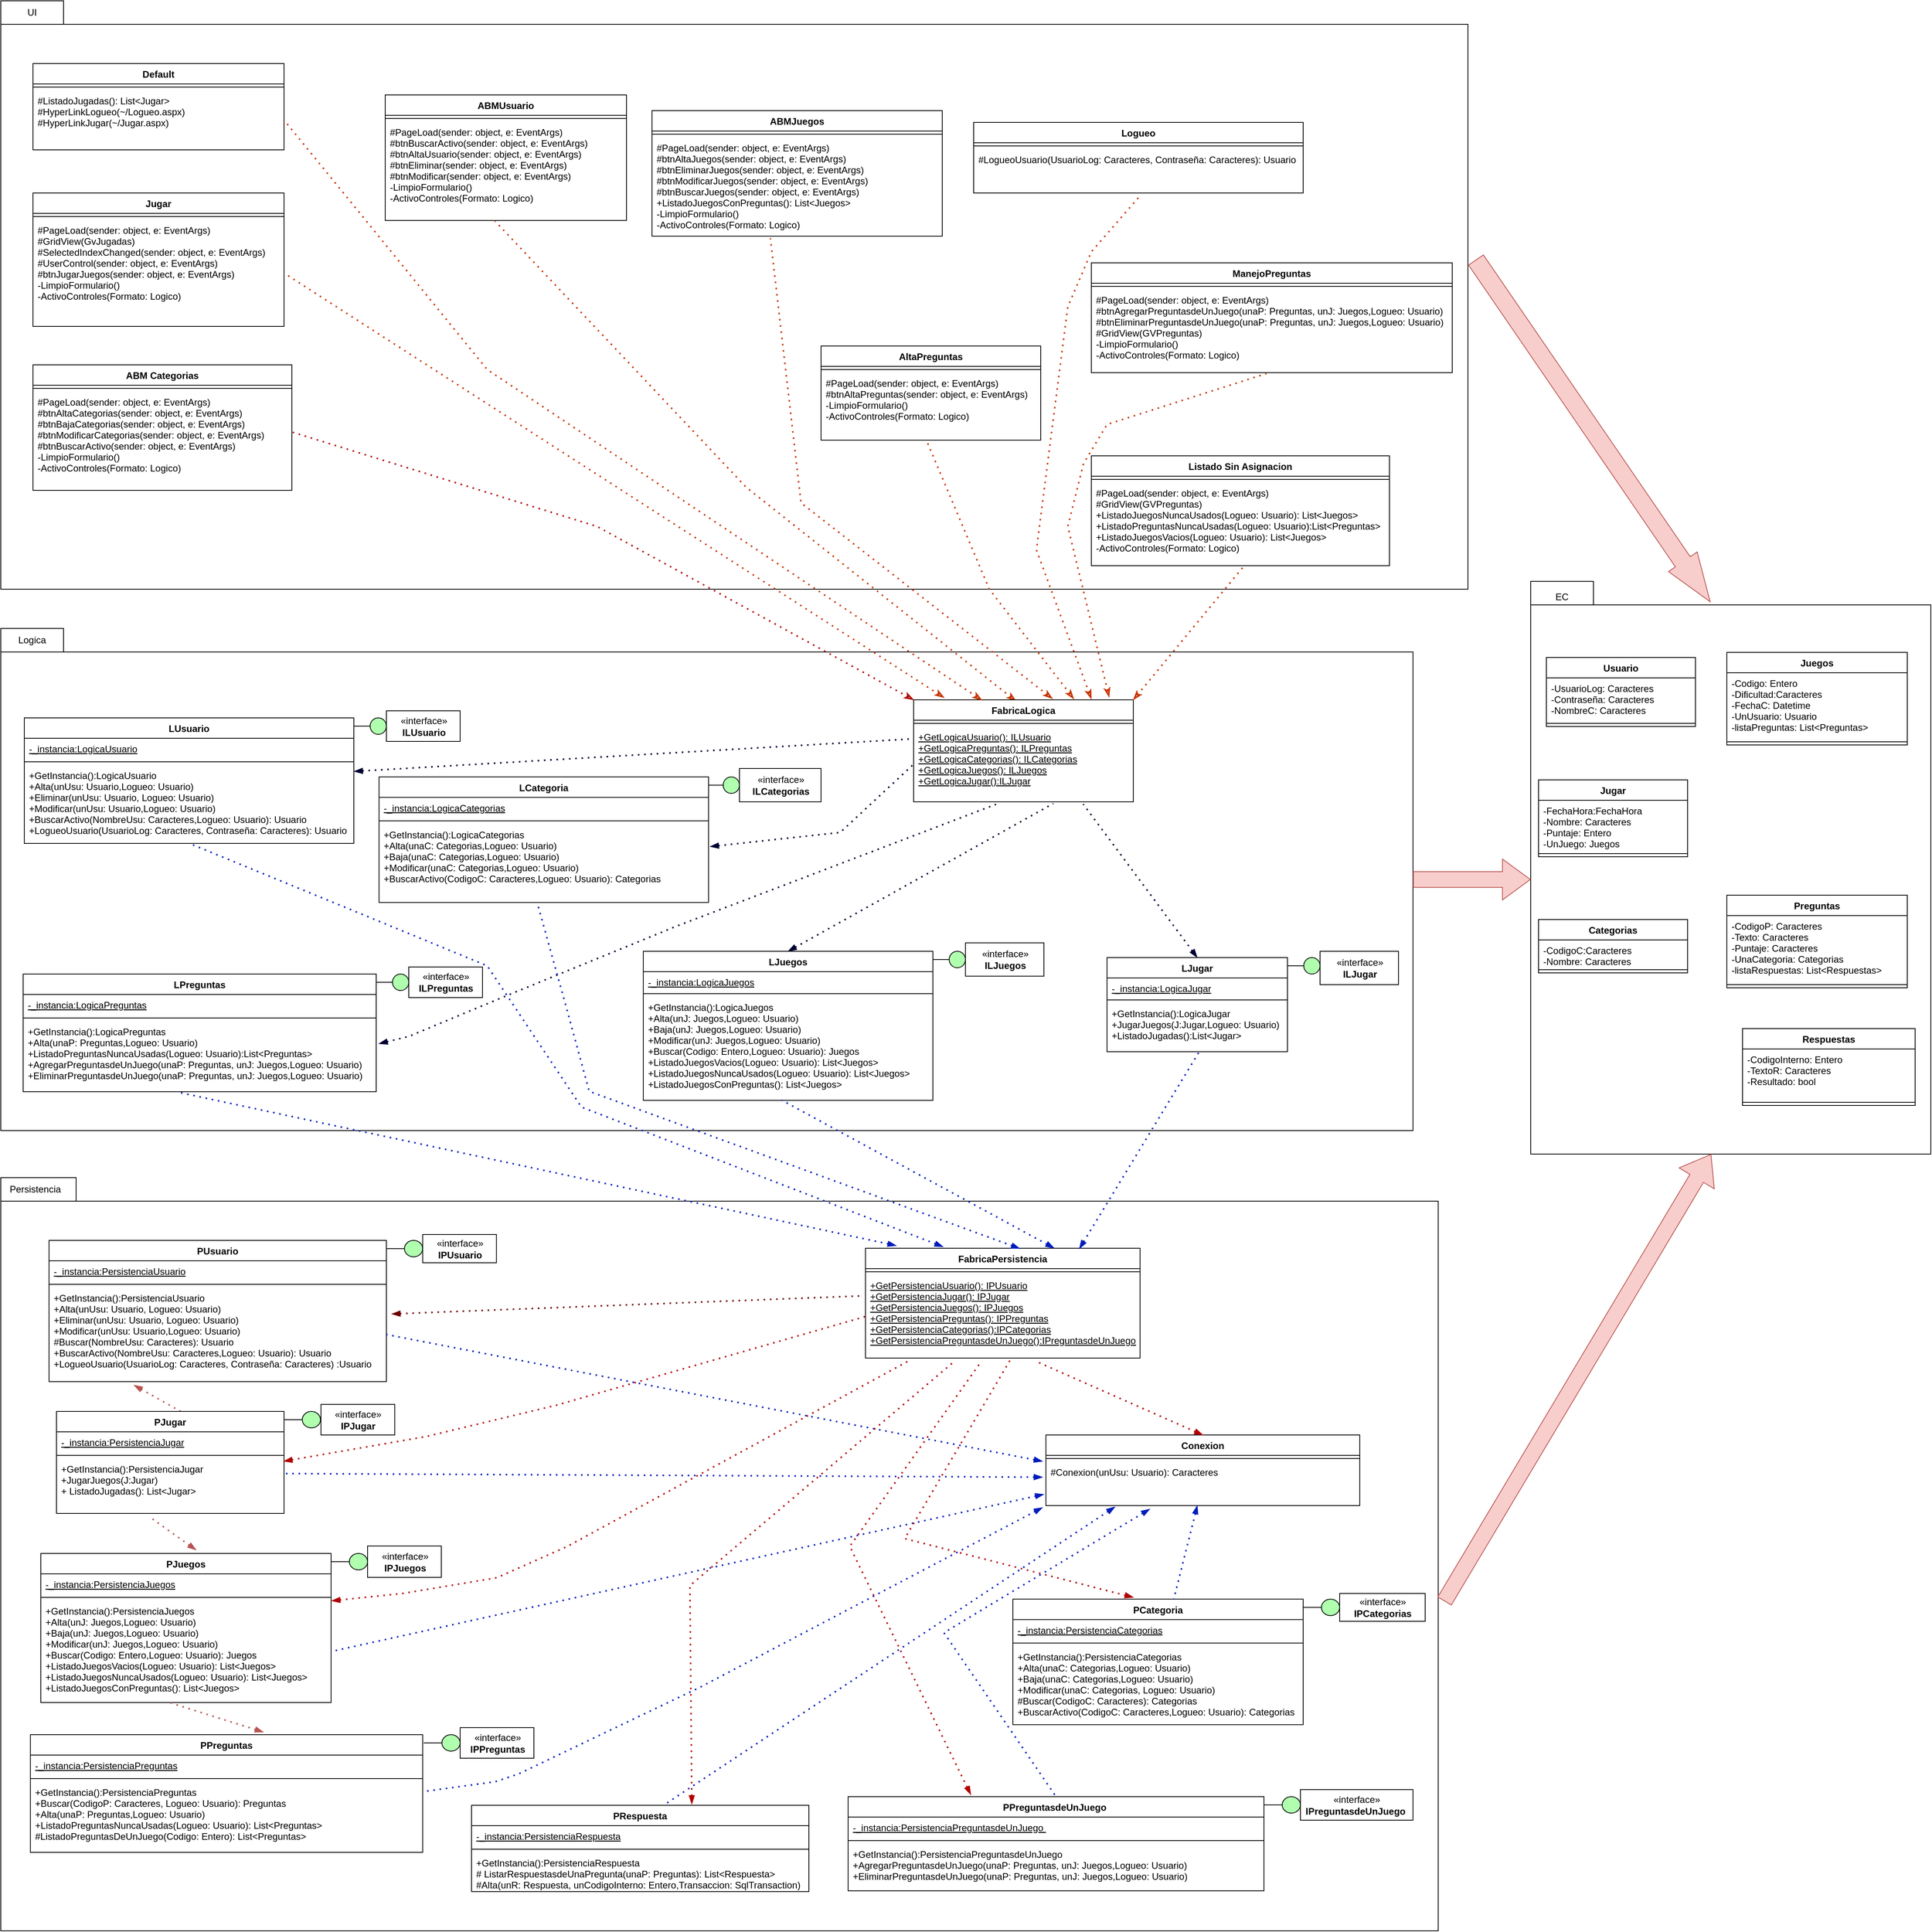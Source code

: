 <mxfile version="21.1.8" type="device">
  <diagram id="JOiI1h85FbOdLAteRADZ" name="Página-1">
    <mxGraphModel dx="223" dy="573" grid="1" gridSize="10" guides="1" tooltips="1" connect="1" arrows="1" fold="1" page="1" pageScale="1" pageWidth="827" pageHeight="1169" math="0" shadow="0">
      <root>
        <mxCell id="0" />
        <mxCell id="1" parent="0" />
        <mxCell id="5DLN2GQcoPaMtqzTWm6Q-272" value="" style="shape=folder;fontStyle=1;spacingTop=10;tabWidth=80;tabHeight=30;tabPosition=left;html=1;" parent="1" vertex="1">
          <mxGeometry x="2790" y="780" width="510" height="730" as="geometry" />
        </mxCell>
        <mxCell id="5DLN2GQcoPaMtqzTWm6Q-1" value="" style="shape=folder;fontStyle=1;spacingTop=10;tabWidth=80;tabHeight=30;tabPosition=left;html=1;" parent="1" vertex="1">
          <mxGeometry x="840" y="1540" width="1832.13" height="960" as="geometry" />
        </mxCell>
        <mxCell id="5DLN2GQcoPaMtqzTWm6Q-2" value="Persistencia" style="text;html=1;strokeColor=none;fillColor=none;align=center;verticalAlign=middle;whiteSpace=wrap;rounded=0;" parent="1" vertex="1">
          <mxGeometry x="850" y="1540" width="67.5" height="30" as="geometry" />
        </mxCell>
        <mxCell id="5DLN2GQcoPaMtqzTWm6Q-3" value="" style="endArrow=none;dashed=1;html=1;dashPattern=1 3;strokeWidth=2;rounded=0;entryX=0.546;entryY=0;entryDx=0;entryDy=0;startArrow=blockThin;startFill=1;exitX=0.252;exitY=1.038;exitDx=0;exitDy=0;exitPerimeter=0;fillColor=#f8cecc;strokeColor=#b85450;entryPerimeter=0;" parent="1" source="5DLN2GQcoPaMtqzTWm6Q-44" target="5DLN2GQcoPaMtqzTWm6Q-46" edge="1">
          <mxGeometry width="50" height="50" relative="1" as="geometry">
            <mxPoint x="1042.34" y="1730.346" as="sourcePoint" />
            <mxPoint x="1180.38" y="1754" as="targetPoint" />
          </mxGeometry>
        </mxCell>
        <mxCell id="5DLN2GQcoPaMtqzTWm6Q-4" value="" style="endArrow=none;dashed=1;html=1;dashPattern=1 3;strokeWidth=2;rounded=0;entryX=0.406;entryY=1.054;entryDx=0;entryDy=0;startArrow=blockThin;startFill=1;exitX=0.535;exitY=-0.023;exitDx=0;exitDy=0;fillColor=#f8cecc;strokeColor=#b85450;entryPerimeter=0;exitPerimeter=0;" parent="1" source="5DLN2GQcoPaMtqzTWm6Q-55" target="5DLN2GQcoPaMtqzTWm6Q-49" edge="1">
          <mxGeometry width="50" height="50" relative="1" as="geometry">
            <mxPoint x="1236.38" y="1920" as="sourcePoint" />
            <mxPoint x="1185.38" y="1866.28" as="targetPoint" />
          </mxGeometry>
        </mxCell>
        <mxCell id="5DLN2GQcoPaMtqzTWm6Q-5" value="EC" style="text;html=1;strokeColor=none;fillColor=none;align=center;verticalAlign=middle;whiteSpace=wrap;rounded=0;" parent="1" vertex="1">
          <mxGeometry x="2800" y="790" width="60" height="20" as="geometry" />
        </mxCell>
        <mxCell id="5DLN2GQcoPaMtqzTWm6Q-8" value="" style="shape=flexArrow;endArrow=classic;html=1;rounded=0;endWidth=31.111;endSize=11.487;width=20;fillColor=#f8cecc;strokeColor=#b85450;entryX=0.451;entryY=1;entryDx=0;entryDy=0;entryPerimeter=0;" parent="1" target="5DLN2GQcoPaMtqzTWm6Q-272" edge="1">
          <mxGeometry width="50" height="50" relative="1" as="geometry">
            <mxPoint x="2680" y="2080" as="sourcePoint" />
            <mxPoint x="2520" y="1510" as="targetPoint" />
            <Array as="points" />
          </mxGeometry>
        </mxCell>
        <mxCell id="5DLN2GQcoPaMtqzTWm6Q-9" value="" style="shape=folder;fontStyle=1;spacingTop=10;tabWidth=80;tabHeight=30;tabPosition=left;html=1;" parent="1" vertex="1">
          <mxGeometry x="840" y="840" width="1800" height="640" as="geometry" />
        </mxCell>
        <mxCell id="5DLN2GQcoPaMtqzTWm6Q-10" value="Logica" style="text;html=1;strokeColor=none;fillColor=none;align=center;verticalAlign=middle;whiteSpace=wrap;rounded=0;" parent="1" vertex="1">
          <mxGeometry x="850" y="840" width="60" height="30" as="geometry" />
        </mxCell>
        <mxCell id="5DLN2GQcoPaMtqzTWm6Q-11" value="" style="shape=folder;fontStyle=1;spacingTop=10;tabWidth=80;tabHeight=30;tabPosition=left;html=1;" parent="1" vertex="1">
          <mxGeometry x="840" y="40" width="1870" height="750" as="geometry" />
        </mxCell>
        <mxCell id="5DLN2GQcoPaMtqzTWm6Q-12" value="UI" style="text;html=1;strokeColor=none;fillColor=none;align=center;verticalAlign=middle;whiteSpace=wrap;rounded=0;" parent="1" vertex="1">
          <mxGeometry x="850" y="40" width="60" height="30" as="geometry" />
        </mxCell>
        <mxCell id="5DLN2GQcoPaMtqzTWm6Q-13" value="Default" style="swimlane;fontStyle=1;align=center;verticalAlign=top;childLayout=stackLayout;horizontal=1;startSize=26;horizontalStack=0;resizeParent=1;resizeParentMax=0;resizeLast=0;collapsible=1;marginBottom=0;" parent="1" vertex="1">
          <mxGeometry x="881.01" y="120" width="320" height="110" as="geometry" />
        </mxCell>
        <mxCell id="5DLN2GQcoPaMtqzTWm6Q-14" value="" style="line;strokeWidth=1;fillColor=none;align=left;verticalAlign=middle;spacingTop=-1;spacingLeft=3;spacingRight=3;rotatable=0;labelPosition=right;points=[];portConstraint=eastwest;" parent="5DLN2GQcoPaMtqzTWm6Q-13" vertex="1">
          <mxGeometry y="26" width="320" height="8" as="geometry" />
        </mxCell>
        <mxCell id="5DLN2GQcoPaMtqzTWm6Q-15" value="#ListadoJugadas(): List&lt;Jugar&gt;&#xa;#HyperLinkLogueo(~/Logueo.aspx)&#xa;#HyperLinkJugar(~/Jugar.aspx)&#xa;&#xa;" style="text;strokeColor=none;fillColor=none;align=left;verticalAlign=top;spacingLeft=4;spacingRight=4;overflow=hidden;rotatable=0;points=[[0,0.5],[1,0.5]];portConstraint=eastwest;" parent="5DLN2GQcoPaMtqzTWm6Q-13" vertex="1">
          <mxGeometry y="34" width="320" height="76" as="geometry" />
        </mxCell>
        <mxCell id="5DLN2GQcoPaMtqzTWm6Q-16" value="Jugar" style="swimlane;fontStyle=1;align=center;verticalAlign=top;childLayout=stackLayout;horizontal=1;startSize=26;horizontalStack=0;resizeParent=1;resizeParentMax=0;resizeLast=0;collapsible=1;marginBottom=0;" parent="1" vertex="1">
          <mxGeometry x="881.01" y="285" width="320" height="170" as="geometry" />
        </mxCell>
        <mxCell id="5DLN2GQcoPaMtqzTWm6Q-17" value="" style="line;strokeWidth=1;fillColor=none;align=left;verticalAlign=middle;spacingTop=-1;spacingLeft=3;spacingRight=3;rotatable=0;labelPosition=right;points=[];portConstraint=eastwest;" parent="5DLN2GQcoPaMtqzTWm6Q-16" vertex="1">
          <mxGeometry y="26" width="320" height="8" as="geometry" />
        </mxCell>
        <mxCell id="5DLN2GQcoPaMtqzTWm6Q-18" value="#PageLoad(sender: object, e: EventArgs)&#xa;#GridView(GvJugadas)&#xa;#SelectedIndexChanged(sender: object, e: EventArgs)&#xa;#UserControl(sender: object, e: EventArgs)&#xa;#btnJugarJuegos(sender: object, e: EventArgs)&#xa;-LimpioFormulario()&#xa;-ActivoControles(Formato: Logico)" style="text;strokeColor=none;fillColor=none;align=left;verticalAlign=top;spacingLeft=4;spacingRight=4;overflow=hidden;rotatable=0;points=[[0,0.5],[1,0.5]];portConstraint=eastwest;" parent="5DLN2GQcoPaMtqzTWm6Q-16" vertex="1">
          <mxGeometry y="34" width="320" height="136" as="geometry" />
        </mxCell>
        <mxCell id="5DLN2GQcoPaMtqzTWm6Q-19" value="ABMUsuario" style="swimlane;fontStyle=1;align=center;verticalAlign=top;childLayout=stackLayout;horizontal=1;startSize=26;horizontalStack=0;resizeParent=1;resizeParentMax=0;resizeLast=0;collapsible=1;marginBottom=0;" parent="1" vertex="1">
          <mxGeometry x="1330" y="160" width="307.5" height="160" as="geometry" />
        </mxCell>
        <mxCell id="5DLN2GQcoPaMtqzTWm6Q-20" value="" style="line;strokeWidth=1;fillColor=none;align=left;verticalAlign=middle;spacingTop=-1;spacingLeft=3;spacingRight=3;rotatable=0;labelPosition=right;points=[];portConstraint=eastwest;" parent="5DLN2GQcoPaMtqzTWm6Q-19" vertex="1">
          <mxGeometry y="26" width="307.5" height="8" as="geometry" />
        </mxCell>
        <mxCell id="5DLN2GQcoPaMtqzTWm6Q-21" value="#PageLoad(sender: object, e: EventArgs)&#xa;#btnBuscarActivo(sender: object, e: EventArgs)&#xa;#btnAltaUsuario(sender: object, e: EventArgs)&#xa;#btnEliminar(sender: object, e: EventArgs)&#xa;#btnModificar(sender: object, e: EventArgs)&#xa;-LimpioFormulario()&#xa;-ActivoControles(Formato: Logico)" style="text;strokeColor=none;fillColor=none;align=left;verticalAlign=top;spacingLeft=4;spacingRight=4;overflow=hidden;rotatable=0;points=[[0,0.5],[1,0.5]];portConstraint=eastwest;" parent="5DLN2GQcoPaMtqzTWm6Q-19" vertex="1">
          <mxGeometry y="34" width="307.5" height="126" as="geometry" />
        </mxCell>
        <mxCell id="5DLN2GQcoPaMtqzTWm6Q-22" value="ABM Categorias" style="swimlane;fontStyle=1;align=center;verticalAlign=top;childLayout=stackLayout;horizontal=1;startSize=26;horizontalStack=0;resizeParent=1;resizeParentMax=0;resizeLast=0;collapsible=1;marginBottom=0;" parent="1" vertex="1">
          <mxGeometry x="881.01" y="504" width="330" height="160" as="geometry" />
        </mxCell>
        <mxCell id="5DLN2GQcoPaMtqzTWm6Q-23" value="" style="line;strokeWidth=1;fillColor=none;align=left;verticalAlign=middle;spacingTop=-1;spacingLeft=3;spacingRight=3;rotatable=0;labelPosition=right;points=[];portConstraint=eastwest;" parent="5DLN2GQcoPaMtqzTWm6Q-22" vertex="1">
          <mxGeometry y="26" width="330" height="8" as="geometry" />
        </mxCell>
        <mxCell id="5DLN2GQcoPaMtqzTWm6Q-24" value="#PageLoad(sender: object, e: EventArgs)&#xa;#btnAltaCategorias(sender: object, e: EventArgs)&#xa;#btnBajaCategorias(sender: object, e: EventArgs)&#xa;#btnModificarCategorias(sender: object, e: EventArgs)&#xa;#btnBuscarActivo(sender: object, e: EventArgs)&#xa;-LimpioFormulario()&#xa;-ActivoControles(Formato: Logico)&#xa;" style="text;strokeColor=none;fillColor=none;align=left;verticalAlign=top;spacingLeft=4;spacingRight=4;overflow=hidden;rotatable=0;points=[[0,0.5],[1,0.5]];portConstraint=eastwest;" parent="5DLN2GQcoPaMtqzTWm6Q-22" vertex="1">
          <mxGeometry y="34" width="330" height="126" as="geometry" />
        </mxCell>
        <mxCell id="5DLN2GQcoPaMtqzTWm6Q-25" value="ABMJuegos" style="swimlane;fontStyle=1;align=center;verticalAlign=top;childLayout=stackLayout;horizontal=1;startSize=26;horizontalStack=0;resizeParent=1;resizeParentMax=0;resizeLast=0;collapsible=1;marginBottom=0;" parent="1" vertex="1">
          <mxGeometry x="1670" y="180" width="370" height="160" as="geometry" />
        </mxCell>
        <mxCell id="5DLN2GQcoPaMtqzTWm6Q-26" value="" style="line;strokeWidth=1;fillColor=none;align=left;verticalAlign=middle;spacingTop=-1;spacingLeft=3;spacingRight=3;rotatable=0;labelPosition=right;points=[];portConstraint=eastwest;" parent="5DLN2GQcoPaMtqzTWm6Q-25" vertex="1">
          <mxGeometry y="26" width="370" height="8" as="geometry" />
        </mxCell>
        <mxCell id="5DLN2GQcoPaMtqzTWm6Q-27" value="#PageLoad(sender: object, e: EventArgs)&#xa;#btnAltaJuegos(sender: object, e: EventArgs)&#xa;#btnEliminarJuegos(sender: object, e: EventArgs)&#xa;#btnModificarJuegos(sender: object, e: EventArgs)&#xa;#btnBuscarJuegos(sender: object, e: EventArgs)&#xa;+ListadoJuegosConPreguntas(): List&lt;Juegos&gt;&#xa;-LimpioFormulario()&#xa;-ActivoControles(Formato: Logico)" style="text;strokeColor=none;fillColor=none;align=left;verticalAlign=top;spacingLeft=4;spacingRight=4;overflow=hidden;rotatable=0;points=[[0,0.5],[1,0.5]];portConstraint=eastwest;" parent="5DLN2GQcoPaMtqzTWm6Q-25" vertex="1">
          <mxGeometry y="34" width="370" height="126" as="geometry" />
        </mxCell>
        <mxCell id="5DLN2GQcoPaMtqzTWm6Q-28" value="" style="shape=flexArrow;endArrow=classic;html=1;rounded=0;endWidth=20.408;endSize=20.2;width=22.857;fillColor=#f8cecc;strokeColor=#b85450;entryX=0.449;entryY=0.036;entryDx=0;entryDy=0;entryPerimeter=0;" parent="1" target="5DLN2GQcoPaMtqzTWm6Q-272" edge="1">
          <mxGeometry width="50" height="50" relative="1" as="geometry">
            <mxPoint x="2720" y="370" as="sourcePoint" />
            <mxPoint x="2550" y="750" as="targetPoint" />
            <Array as="points" />
          </mxGeometry>
        </mxCell>
        <mxCell id="5DLN2GQcoPaMtqzTWm6Q-29" value="" style="endArrow=none;dashed=1;html=1;dashPattern=1 3;strokeWidth=2;rounded=0;fillColor=#e51400;strokeColor=#B20000;startArrow=classicThin;startFill=0;entryX=0.999;entryY=0.409;entryDx=0;entryDy=0;entryPerimeter=0;exitX=0;exitY=0;exitDx=0;exitDy=0;" parent="1" source="5DLN2GQcoPaMtqzTWm6Q-38" target="5DLN2GQcoPaMtqzTWm6Q-24" edge="1">
          <mxGeometry width="50" height="50" relative="1" as="geometry">
            <mxPoint x="2000" y="920" as="sourcePoint" />
            <mxPoint x="1112.69" y="285.548" as="targetPoint" />
            <Array as="points">
              <mxPoint x="1600" y="710" />
            </Array>
          </mxGeometry>
        </mxCell>
        <mxCell id="5DLN2GQcoPaMtqzTWm6Q-30" value="" style="endArrow=none;dashed=1;html=1;dashPattern=1 3;strokeWidth=2;rounded=0;fillColor=#fa6800;strokeColor=#C73500;startArrow=classicThin;startFill=0;entryX=1;entryY=0.5;entryDx=0;entryDy=0;exitX=0.139;exitY=-0.021;exitDx=0;exitDy=0;exitPerimeter=0;" parent="1" source="5DLN2GQcoPaMtqzTWm6Q-38" target="5DLN2GQcoPaMtqzTWm6Q-18" edge="1">
          <mxGeometry width="50" height="50" relative="1" as="geometry">
            <mxPoint x="2030" y="1000" as="sourcePoint" />
            <mxPoint x="1369.126" y="612" as="targetPoint" />
            <Array as="points" />
          </mxGeometry>
        </mxCell>
        <mxCell id="5DLN2GQcoPaMtqzTWm6Q-31" value="" style="endArrow=none;dashed=1;html=1;dashPattern=1 3;strokeWidth=2;rounded=0;fillColor=#fa6800;strokeColor=#C73500;startArrow=classicThin;startFill=0;entryX=0.455;entryY=1.006;entryDx=0;entryDy=0;entryPerimeter=0;exitX=0.466;exitY=0.013;exitDx=0;exitDy=0;exitPerimeter=0;" parent="1" source="5DLN2GQcoPaMtqzTWm6Q-38" target="5DLN2GQcoPaMtqzTWm6Q-21" edge="1">
          <mxGeometry width="50" height="50" relative="1" as="geometry">
            <mxPoint x="1055.68" y="970.56" as="sourcePoint" />
            <mxPoint x="1670" y="486" as="targetPoint" />
            <Array as="points">
              <mxPoint x="1790" y="660" />
            </Array>
          </mxGeometry>
        </mxCell>
        <mxCell id="5DLN2GQcoPaMtqzTWm6Q-33" value="" style="endArrow=none;dashed=1;html=1;dashPattern=1 3;strokeWidth=2;rounded=0;fillColor=#fa6800;strokeColor=#C73500;exitX=0.632;exitY=-0.011;exitDx=0;exitDy=0;startArrow=classicThin;startFill=0;exitPerimeter=0;entryX=0.408;entryY=1.022;entryDx=0;entryDy=0;entryPerimeter=0;" parent="1" source="5DLN2GQcoPaMtqzTWm6Q-38" target="5DLN2GQcoPaMtqzTWm6Q-27" edge="1">
          <mxGeometry width="50" height="50" relative="1" as="geometry">
            <mxPoint x="1385.0" y="960.0" as="sourcePoint" />
            <mxPoint x="1890" y="540" as="targetPoint" />
            <Array as="points">
              <mxPoint x="1860" y="680" />
            </Array>
          </mxGeometry>
        </mxCell>
        <mxCell id="5DLN2GQcoPaMtqzTWm6Q-34" value="" style="shape=flexArrow;endArrow=classic;html=1;rounded=0;endWidth=31.111;endSize=11.487;width=20;fillColor=#f8cecc;strokeColor=#b85450;entryX=0;entryY=0;entryDx=0;entryDy=380;entryPerimeter=0;" parent="1" source="5DLN2GQcoPaMtqzTWm6Q-9" target="5DLN2GQcoPaMtqzTWm6Q-272" edge="1">
          <mxGeometry width="50" height="50" relative="1" as="geometry">
            <mxPoint x="1580" y="1102" as="sourcePoint" />
            <mxPoint x="2638" y="1147" as="targetPoint" />
            <Array as="points" />
          </mxGeometry>
        </mxCell>
        <mxCell id="5DLN2GQcoPaMtqzTWm6Q-35" value="FabricaPersistencia" style="swimlane;fontStyle=1;align=center;verticalAlign=top;childLayout=stackLayout;horizontal=1;startSize=26;horizontalStack=0;resizeParent=1;resizeParentMax=0;resizeLast=0;collapsible=1;marginBottom=0;" parent="1" vertex="1">
          <mxGeometry x="1942.13" y="1630" width="350" height="140" as="geometry" />
        </mxCell>
        <mxCell id="5DLN2GQcoPaMtqzTWm6Q-36" value="" style="line;strokeWidth=1;fillColor=none;align=left;verticalAlign=middle;spacingTop=-1;spacingLeft=3;spacingRight=3;rotatable=0;labelPosition=right;points=[];portConstraint=eastwest;" parent="5DLN2GQcoPaMtqzTWm6Q-35" vertex="1">
          <mxGeometry y="26" width="350" height="8" as="geometry" />
        </mxCell>
        <mxCell id="5DLN2GQcoPaMtqzTWm6Q-37" value="+GetPersistenciaUsuario(): IPUsuario&#xa;+GetPersistenciaJugar(): IPJugar&#xa;+GetPersistenciaJuegos(): IPJuegos&#xa;+GetPersistenciaPreguntas(): IPPreguntas&#xa;+GetPersistenciaCategorias():IPCategorias&#xa;+GetPersistenciaPreguntasdeUnJuego():IPreguntasdeUnJuego &#xa;" style="text;strokeColor=none;fillColor=none;align=left;verticalAlign=top;spacingLeft=4;spacingRight=4;overflow=hidden;rotatable=0;points=[[0,0.5],[1,0.5]];portConstraint=eastwest;fontStyle=4" parent="5DLN2GQcoPaMtqzTWm6Q-35" vertex="1">
          <mxGeometry y="34" width="350" height="106" as="geometry" />
        </mxCell>
        <mxCell id="5DLN2GQcoPaMtqzTWm6Q-38" value="FabricaLogica" style="swimlane;fontStyle=1;align=center;verticalAlign=top;childLayout=stackLayout;horizontal=1;startSize=26;horizontalStack=0;resizeParent=1;resizeParentMax=0;resizeLast=0;collapsible=1;marginBottom=0;" parent="1" vertex="1">
          <mxGeometry x="2003.51" y="931" width="280" height="130" as="geometry" />
        </mxCell>
        <mxCell id="5DLN2GQcoPaMtqzTWm6Q-39" value="" style="line;strokeWidth=1;fillColor=none;align=left;verticalAlign=middle;spacingTop=-1;spacingLeft=3;spacingRight=3;rotatable=0;labelPosition=right;points=[];portConstraint=eastwest;" parent="5DLN2GQcoPaMtqzTWm6Q-38" vertex="1">
          <mxGeometry y="26" width="280" height="8" as="geometry" />
        </mxCell>
        <mxCell id="5DLN2GQcoPaMtqzTWm6Q-40" value="+GetLogicaUsuario(): ILUsuario&#xa;+GetLogicaPreguntas(): ILPreguntas&#xa;+GetLogicaCategorias(): ILCategorias&#xa;+GetLogicaJuegos(): ILJuegos&#xa;+GetLogicaJugar():ILJugar" style="text;strokeColor=none;fillColor=none;align=left;verticalAlign=top;spacingLeft=4;spacingRight=4;overflow=hidden;rotatable=0;points=[[0,0.5],[1,0.5]];portConstraint=eastwest;fontStyle=4" parent="5DLN2GQcoPaMtqzTWm6Q-38" vertex="1">
          <mxGeometry y="34" width="280" height="96" as="geometry" />
        </mxCell>
        <mxCell id="5DLN2GQcoPaMtqzTWm6Q-41" value="PUsuario" style="swimlane;fontStyle=1;align=center;verticalAlign=top;childLayout=stackLayout;horizontal=1;startSize=26;horizontalStack=0;resizeParent=1;resizeParentMax=0;resizeLast=0;collapsible=1;marginBottom=0;" parent="1" vertex="1">
          <mxGeometry x="901.5" y="1620" width="430" height="180" as="geometry" />
        </mxCell>
        <mxCell id="5DLN2GQcoPaMtqzTWm6Q-42" value="-_instancia:PersistenciaUsuario" style="text;strokeColor=none;fillColor=none;align=left;verticalAlign=top;spacingLeft=4;spacingRight=4;overflow=hidden;rotatable=0;points=[[0,0.5],[1,0.5]];portConstraint=eastwest;fontStyle=4" parent="5DLN2GQcoPaMtqzTWm6Q-41" vertex="1">
          <mxGeometry y="26" width="430" height="26" as="geometry" />
        </mxCell>
        <mxCell id="5DLN2GQcoPaMtqzTWm6Q-43" value="" style="line;strokeWidth=1;fillColor=none;align=left;verticalAlign=middle;spacingTop=-1;spacingLeft=3;spacingRight=3;rotatable=0;labelPosition=right;points=[];portConstraint=eastwest;" parent="5DLN2GQcoPaMtqzTWm6Q-41" vertex="1">
          <mxGeometry y="52" width="430" height="8" as="geometry" />
        </mxCell>
        <mxCell id="5DLN2GQcoPaMtqzTWm6Q-44" value="+GetInstancia():PersistenciaUsuario&#xa;+Alta(unUsu: Usuario, Logueo: Usuario)&#xa;+Eliminar(unUsu: Usuario, Logueo: Usuario)&#xa;+Modificar(unUsu: Usuario,Logueo: Usuario)&#xa;#Buscar(NombreUsu: Caracteres): Usuario&#xa;+BuscarActivo(NombreUsu: Caracteres,Logueo: Usuario): Usuario&#xa;+LogueoUsuario(UsuarioLog: Caracteres, Contraseña: Caracteres) :Usuario&#xa;&#xa; " style="text;strokeColor=none;fillColor=none;align=left;verticalAlign=top;spacingLeft=4;spacingRight=4;overflow=hidden;rotatable=0;points=[[0,0.5],[1,0.5]];portConstraint=eastwest;" parent="5DLN2GQcoPaMtqzTWm6Q-41" vertex="1">
          <mxGeometry y="60" width="430" height="120" as="geometry" />
        </mxCell>
        <mxCell id="5DLN2GQcoPaMtqzTWm6Q-45" value="" style="html=1;outlineConnect=0;whiteSpace=wrap;fillColor=#AFFFAF;shape=mxgraph.archimate3.interface;rotation=0;" parent="1" vertex="1">
          <mxGeometry x="1331.26" y="1620" width="46.5" height="21" as="geometry" />
        </mxCell>
        <mxCell id="5DLN2GQcoPaMtqzTWm6Q-46" value="PJugar" style="swimlane;fontStyle=1;align=center;verticalAlign=top;childLayout=stackLayout;horizontal=1;startSize=26;horizontalStack=0;resizeParent=1;resizeParentMax=0;resizeLast=0;collapsible=1;marginBottom=0;" parent="1" vertex="1">
          <mxGeometry x="911.01" y="1838" width="290" height="130" as="geometry" />
        </mxCell>
        <mxCell id="5DLN2GQcoPaMtqzTWm6Q-47" value="-_instancia:PersistenciaJugar" style="text;strokeColor=none;fillColor=none;align=left;verticalAlign=top;spacingLeft=4;spacingRight=4;overflow=hidden;rotatable=0;points=[[0,0.5],[1,0.5]];portConstraint=eastwest;fontStyle=4" parent="5DLN2GQcoPaMtqzTWm6Q-46" vertex="1">
          <mxGeometry y="26" width="290" height="26" as="geometry" />
        </mxCell>
        <mxCell id="5DLN2GQcoPaMtqzTWm6Q-48" value="" style="line;strokeWidth=1;fillColor=none;align=left;verticalAlign=middle;spacingTop=-1;spacingLeft=3;spacingRight=3;rotatable=0;labelPosition=right;points=[];portConstraint=eastwest;" parent="5DLN2GQcoPaMtqzTWm6Q-46" vertex="1">
          <mxGeometry y="52" width="290" height="8" as="geometry" />
        </mxCell>
        <mxCell id="5DLN2GQcoPaMtqzTWm6Q-49" value="+GetInstancia():PersistenciaJugar&#xa;+JugarJuegos(J:Jugar)&#xa;+ ListadoJugadas(): List&lt;Jugar&gt;&#xa;&#xa;" style="text;strokeColor=none;fillColor=none;align=left;verticalAlign=top;spacingLeft=4;spacingRight=4;overflow=hidden;rotatable=0;points=[[0,0.5],[1,0.5]];portConstraint=eastwest;" parent="5DLN2GQcoPaMtqzTWm6Q-46" vertex="1">
          <mxGeometry y="60" width="290" height="70" as="geometry" />
        </mxCell>
        <mxCell id="5DLN2GQcoPaMtqzTWm6Q-50" value="PPreguntas" style="swimlane;fontStyle=1;align=center;verticalAlign=top;childLayout=stackLayout;horizontal=1;startSize=26;horizontalStack=0;resizeParent=1;resizeParentMax=0;resizeLast=0;collapsible=1;marginBottom=0;" parent="1" vertex="1">
          <mxGeometry x="877.76" y="2250" width="500" height="150" as="geometry" />
        </mxCell>
        <mxCell id="5DLN2GQcoPaMtqzTWm6Q-51" value="-_instancia:PersistenciaPreguntas" style="text;strokeColor=none;fillColor=none;align=left;verticalAlign=top;spacingLeft=4;spacingRight=4;overflow=hidden;rotatable=0;points=[[0,0.5],[1,0.5]];portConstraint=eastwest;fontStyle=4" parent="5DLN2GQcoPaMtqzTWm6Q-50" vertex="1">
          <mxGeometry y="26" width="500" height="26" as="geometry" />
        </mxCell>
        <mxCell id="5DLN2GQcoPaMtqzTWm6Q-52" value="" style="line;strokeWidth=1;fillColor=none;align=left;verticalAlign=middle;spacingTop=-1;spacingLeft=3;spacingRight=3;rotatable=0;labelPosition=right;points=[];portConstraint=eastwest;" parent="5DLN2GQcoPaMtqzTWm6Q-50" vertex="1">
          <mxGeometry y="52" width="500" height="8" as="geometry" />
        </mxCell>
        <mxCell id="5DLN2GQcoPaMtqzTWm6Q-53" value="+GetInstancia():PersistenciaPreguntas&#xa;+Buscar(CodigoP: Caracteres, Logueo: Usuario): Preguntas&#xa;+Alta(unaP: Preguntas,Logueo: Usuario)&#xa;+ListadoPreguntasNuncaUsadas(Logueo: Usuario): List&lt;Preguntas&gt;&#xa;#ListadoPreguntasDeUnJuego(Codigo: Entero): List&lt;Preguntas&gt;&#xa;" style="text;strokeColor=none;fillColor=none;align=left;verticalAlign=top;spacingLeft=4;spacingRight=4;overflow=hidden;rotatable=0;points=[[0,0.5],[1,0.5]];portConstraint=eastwest;" parent="5DLN2GQcoPaMtqzTWm6Q-50" vertex="1">
          <mxGeometry y="60" width="500" height="90" as="geometry" />
        </mxCell>
        <mxCell id="5DLN2GQcoPaMtqzTWm6Q-54" value="«interface»&lt;br&gt;&lt;b&gt;IPUsuario&lt;/b&gt;" style="html=1;" parent="1" vertex="1">
          <mxGeometry x="1377.76" y="1612.5" width="94" height="36" as="geometry" />
        </mxCell>
        <mxCell id="5DLN2GQcoPaMtqzTWm6Q-55" value="PJuegos" style="swimlane;fontStyle=1;align=center;verticalAlign=top;childLayout=stackLayout;horizontal=1;startSize=26;horizontalStack=0;resizeParent=1;resizeParentMax=0;resizeLast=0;collapsible=1;marginBottom=0;" parent="1" vertex="1">
          <mxGeometry x="891.01" y="2019" width="370" height="190" as="geometry" />
        </mxCell>
        <mxCell id="5DLN2GQcoPaMtqzTWm6Q-56" value="-_instancia:PersistenciaJuegos" style="text;strokeColor=none;fillColor=none;align=left;verticalAlign=top;spacingLeft=4;spacingRight=4;overflow=hidden;rotatable=0;points=[[0,0.5],[1,0.5]];portConstraint=eastwest;fontStyle=4" parent="5DLN2GQcoPaMtqzTWm6Q-55" vertex="1">
          <mxGeometry y="26" width="370" height="26" as="geometry" />
        </mxCell>
        <mxCell id="5DLN2GQcoPaMtqzTWm6Q-57" value="" style="line;strokeWidth=1;fillColor=none;align=left;verticalAlign=middle;spacingTop=-1;spacingLeft=3;spacingRight=3;rotatable=0;labelPosition=right;points=[];portConstraint=eastwest;" parent="5DLN2GQcoPaMtqzTWm6Q-55" vertex="1">
          <mxGeometry y="52" width="370" height="8" as="geometry" />
        </mxCell>
        <mxCell id="5DLN2GQcoPaMtqzTWm6Q-58" value="+GetInstancia():PersistenciaJuegos&#xa;+Alta(unJ: Juegos,Logueo: Usuario)&#xa;+Baja(unJ: Juegos,Logueo: Usuario)&#xa;+Modificar(unJ: Juegos,Logueo: Usuario)&#xa;+Buscar(Codigo: Entero,Logueo: Usuario): Juegos&#xa;+ListadoJuegosVacios(Logueo: Usuario): List&lt;Juegos&gt; &#xa;+ListadoJuegosNuncaUsados(Logueo: Usuario): List&lt;Juegos&gt;&#xa;+ListadoJuegosConPreguntas(): List&lt;Juegos&gt;&#xa;" style="text;strokeColor=none;fillColor=none;align=left;verticalAlign=top;spacingLeft=4;spacingRight=4;overflow=hidden;rotatable=0;points=[[0,0.5],[1,0.5]];portConstraint=eastwest;" parent="5DLN2GQcoPaMtqzTWm6Q-55" vertex="1">
          <mxGeometry y="60" width="370" height="130" as="geometry" />
        </mxCell>
        <mxCell id="5DLN2GQcoPaMtqzTWm6Q-59" value="" style="endArrow=none;dashed=1;html=1;dashPattern=1 3;strokeWidth=2;rounded=0;startArrow=blockThin;startFill=1;exitX=1.016;exitY=0.281;exitDx=0;exitDy=0;entryX=-0.012;entryY=0.252;entryDx=0;entryDy=0;entryPerimeter=0;fillColor=#a20025;strokeColor=#6F0000;exitPerimeter=0;" parent="1" source="5DLN2GQcoPaMtqzTWm6Q-44" target="5DLN2GQcoPaMtqzTWm6Q-37" edge="1">
          <mxGeometry width="50" height="50" relative="1" as="geometry">
            <mxPoint x="1713.05" y="1594.104" as="sourcePoint" />
            <mxPoint x="1181.38" y="1667.141" as="targetPoint" />
          </mxGeometry>
        </mxCell>
        <mxCell id="5DLN2GQcoPaMtqzTWm6Q-60" value="" style="endArrow=none;dashed=1;html=1;dashPattern=1 3;strokeWidth=2;rounded=0;startArrow=blockThin;startFill=1;exitX=0.999;exitY=0.05;exitDx=0;exitDy=0;fillColor=#e51400;strokeColor=#B20000;exitPerimeter=0;entryX=0;entryY=0.5;entryDx=0;entryDy=0;" parent="1" source="5DLN2GQcoPaMtqzTWm6Q-49" target="5DLN2GQcoPaMtqzTWm6Q-37" edge="1">
          <mxGeometry width="50" height="50" relative="1" as="geometry">
            <mxPoint x="1181.38" y="1685" as="sourcePoint" />
            <mxPoint x="1748.38" y="1650" as="targetPoint" />
            <Array as="points">
              <mxPoint x="1382.13" y="1870" />
              <mxPoint x="1548.38" y="1830" />
            </Array>
          </mxGeometry>
        </mxCell>
        <mxCell id="5DLN2GQcoPaMtqzTWm6Q-61" value="" style="endArrow=none;dashed=1;html=1;dashPattern=1 3;strokeWidth=2;rounded=0;startArrow=blockThin;startFill=1;fillColor=#e51400;strokeColor=#B20000;entryX=0.167;entryY=1.016;entryDx=0;entryDy=0;entryPerimeter=0;exitX=1.002;exitY=0.003;exitDx=0;exitDy=0;exitPerimeter=0;" parent="1" source="5DLN2GQcoPaMtqzTWm6Q-58" target="5DLN2GQcoPaMtqzTWm6Q-37" edge="1">
          <mxGeometry width="50" height="50" relative="1" as="geometry">
            <mxPoint x="1282.13" y="2070" as="sourcePoint" />
            <mxPoint x="1951.14" y="1791.9" as="targetPoint" />
            <Array as="points">
              <mxPoint x="1352.13" y="2070" />
              <mxPoint x="1472.13" y="2050" />
              <mxPoint x="1562.13" y="2010" />
            </Array>
          </mxGeometry>
        </mxCell>
        <mxCell id="5DLN2GQcoPaMtqzTWm6Q-62" value="" style="endArrow=none;dashed=1;html=1;dashPattern=1 3;strokeWidth=2;rounded=0;entryX=0.447;entryY=1.004;entryDx=0;entryDy=0;startArrow=blockThin;startFill=1;exitX=0.594;exitY=-0.022;exitDx=0;exitDy=0;fillColor=#f8cecc;strokeColor=#b85450;entryPerimeter=0;exitPerimeter=0;" parent="1" source="5DLN2GQcoPaMtqzTWm6Q-50" target="5DLN2GQcoPaMtqzTWm6Q-58" edge="1">
          <mxGeometry width="50" height="50" relative="1" as="geometry">
            <mxPoint x="1173.48" y="1965.65" as="sourcePoint" />
            <mxPoint x="1079.54" y="1934.23" as="targetPoint" />
          </mxGeometry>
        </mxCell>
        <mxCell id="5DLN2GQcoPaMtqzTWm6Q-63" value="" style="html=1;outlineConnect=0;whiteSpace=wrap;fillColor=#AFFFAF;shape=mxgraph.archimate3.interface;rotation=0;" parent="1" vertex="1">
          <mxGeometry x="1201.01" y="1838" width="46.5" height="21" as="geometry" />
        </mxCell>
        <mxCell id="5DLN2GQcoPaMtqzTWm6Q-64" value="«interface»&lt;br&gt;&lt;b&gt;IPJugar&lt;/b&gt;" style="html=1;" parent="1" vertex="1">
          <mxGeometry x="1248.13" y="1829" width="94" height="39" as="geometry" />
        </mxCell>
        <mxCell id="5DLN2GQcoPaMtqzTWm6Q-65" value="" style="html=1;outlineConnect=0;whiteSpace=wrap;fillColor=#AFFFAF;shape=mxgraph.archimate3.interface;rotation=0;" parent="1" vertex="1">
          <mxGeometry x="1261.01" y="2019" width="46.5" height="21" as="geometry" />
        </mxCell>
        <mxCell id="5DLN2GQcoPaMtqzTWm6Q-66" value="«interface»&lt;br&gt;&lt;b&gt;IPJuegos&lt;/b&gt;" style="html=1;" parent="1" vertex="1">
          <mxGeometry x="1307.51" y="2009.5" width="94" height="40" as="geometry" />
        </mxCell>
        <mxCell id="5DLN2GQcoPaMtqzTWm6Q-67" value="" style="html=1;outlineConnect=0;whiteSpace=wrap;fillColor=#AFFFAF;shape=mxgraph.archimate3.interface;rotation=0;" parent="1" vertex="1">
          <mxGeometry x="1379.0" y="2250" width="46.5" height="21" as="geometry" />
        </mxCell>
        <mxCell id="5DLN2GQcoPaMtqzTWm6Q-68" value="«interface»&lt;br&gt;&lt;b&gt;IPPreguntas&lt;/b&gt;" style="html=1;" parent="1" vertex="1">
          <mxGeometry x="1425.5" y="2241" width="94" height="39" as="geometry" />
        </mxCell>
        <mxCell id="5DLN2GQcoPaMtqzTWm6Q-69" value="Conexion" style="swimlane;fontStyle=1;align=center;verticalAlign=top;childLayout=stackLayout;horizontal=1;startSize=26;horizontalStack=0;resizeParent=1;resizeParentMax=0;resizeLast=0;collapsible=1;marginBottom=0;" parent="1" vertex="1">
          <mxGeometry x="2172.13" y="1868" width="400" height="90" as="geometry" />
        </mxCell>
        <mxCell id="5DLN2GQcoPaMtqzTWm6Q-70" value="" style="line;strokeWidth=1;fillColor=none;align=left;verticalAlign=middle;spacingTop=-1;spacingLeft=3;spacingRight=3;rotatable=0;labelPosition=right;points=[];portConstraint=eastwest;" parent="5DLN2GQcoPaMtqzTWm6Q-69" vertex="1">
          <mxGeometry y="26" width="400" height="8" as="geometry" />
        </mxCell>
        <mxCell id="5DLN2GQcoPaMtqzTWm6Q-71" value="#Conexion(unUsu: Usuario): Caracteres&#xa;" style="text;strokeColor=none;fillColor=none;align=left;verticalAlign=top;spacingLeft=4;spacingRight=4;overflow=hidden;rotatable=0;points=[[0,0.5],[1,0.5]];portConstraint=eastwest;" parent="5DLN2GQcoPaMtqzTWm6Q-69" vertex="1">
          <mxGeometry y="34" width="400" height="56" as="geometry" />
        </mxCell>
        <mxCell id="5DLN2GQcoPaMtqzTWm6Q-72" value="" style="endArrow=none;dashed=1;html=1;dashPattern=1 3;strokeWidth=2;rounded=0;startArrow=blockThin;startFill=1;exitX=-0.011;exitY=-0.008;exitDx=0;exitDy=0;exitPerimeter=0;entryX=1;entryY=0.5;entryDx=0;entryDy=0;fillColor=#0050ef;strokeColor=#001DBC;" parent="1" source="5DLN2GQcoPaMtqzTWm6Q-71" target="5DLN2GQcoPaMtqzTWm6Q-44" edge="1">
          <mxGeometry width="50" height="50" relative="1" as="geometry">
            <mxPoint x="1713.05" y="1594.104" as="sourcePoint" />
            <mxPoint x="1181.38" y="1667.141" as="targetPoint" />
            <Array as="points" />
          </mxGeometry>
        </mxCell>
        <mxCell id="5DLN2GQcoPaMtqzTWm6Q-73" value="" style="endArrow=none;dashed=1;html=1;dashPattern=1 3;strokeWidth=2;rounded=0;startArrow=blockThin;startFill=1;exitX=-0.011;exitY=0.353;exitDx=0;exitDy=0;entryX=1.002;entryY=0.274;entryDx=0;entryDy=0;exitPerimeter=0;entryPerimeter=0;fillColor=#0050ef;strokeColor=#001DBC;" parent="1" source="5DLN2GQcoPaMtqzTWm6Q-71" target="5DLN2GQcoPaMtqzTWm6Q-49" edge="1">
          <mxGeometry width="50" height="50" relative="1" as="geometry">
            <mxPoint x="1783.29" y="1819.552" as="sourcePoint" />
            <mxPoint x="1182.94" y="1668.08" as="targetPoint" />
          </mxGeometry>
        </mxCell>
        <mxCell id="5DLN2GQcoPaMtqzTWm6Q-74" value="" style="endArrow=none;dashed=1;html=1;dashPattern=1 3;strokeWidth=2;rounded=0;startArrow=blockThin;startFill=1;exitX=-0.007;exitY=0.744;exitDx=0;exitDy=0;entryX=1;entryY=0.5;entryDx=0;entryDy=0;exitPerimeter=0;fillColor=#0050ef;strokeColor=#001DBC;" parent="1" source="5DLN2GQcoPaMtqzTWm6Q-71" target="5DLN2GQcoPaMtqzTWm6Q-58" edge="1">
          <mxGeometry width="50" height="50" relative="1" as="geometry">
            <mxPoint x="1850.38" y="1902" as="sourcePoint" />
            <mxPoint x="1205.38" y="1875" as="targetPoint" />
          </mxGeometry>
        </mxCell>
        <mxCell id="5DLN2GQcoPaMtqzTWm6Q-75" value="" style="endArrow=none;dashed=1;html=1;dashPattern=1 3;strokeWidth=2;rounded=0;startArrow=blockThin;startFill=1;exitX=-0.011;exitY=1.045;exitDx=0;exitDy=0;entryX=1.004;entryY=0.137;entryDx=0;entryDy=0;exitPerimeter=0;entryPerimeter=0;fillColor=#0050ef;strokeColor=#001DBC;" parent="1" source="5DLN2GQcoPaMtqzTWm6Q-71" target="5DLN2GQcoPaMtqzTWm6Q-53" edge="1">
          <mxGeometry width="50" height="50" relative="1" as="geometry">
            <mxPoint x="1849.05" y="1915.664" as="sourcePoint" />
            <mxPoint x="1246.38" y="2075" as="targetPoint" />
            <Array as="points">
              <mxPoint x="1730.38" y="2190" />
              <mxPoint x="1500" y="2300" />
              <mxPoint x="1470" y="2310" />
            </Array>
          </mxGeometry>
        </mxCell>
        <mxCell id="5DLN2GQcoPaMtqzTWm6Q-76" value="LUsuario" style="swimlane;fontStyle=1;align=center;verticalAlign=top;childLayout=stackLayout;horizontal=1;startSize=26;horizontalStack=0;resizeParent=1;resizeParentMax=0;resizeLast=0;collapsible=1;marginBottom=0;" parent="1" vertex="1">
          <mxGeometry x="870" y="954" width="420" height="160" as="geometry" />
        </mxCell>
        <mxCell id="5DLN2GQcoPaMtqzTWm6Q-77" value="-_instancia:LogicaUsuario" style="text;strokeColor=none;fillColor=none;align=left;verticalAlign=top;spacingLeft=4;spacingRight=4;overflow=hidden;rotatable=0;points=[[0,0.5],[1,0.5]];portConstraint=eastwest;fontStyle=4" parent="5DLN2GQcoPaMtqzTWm6Q-76" vertex="1">
          <mxGeometry y="26" width="420" height="26" as="geometry" />
        </mxCell>
        <mxCell id="5DLN2GQcoPaMtqzTWm6Q-78" value="" style="line;strokeWidth=1;fillColor=none;align=left;verticalAlign=middle;spacingTop=-1;spacingLeft=3;spacingRight=3;rotatable=0;labelPosition=right;points=[];portConstraint=eastwest;" parent="5DLN2GQcoPaMtqzTWm6Q-76" vertex="1">
          <mxGeometry y="52" width="420" height="8" as="geometry" />
        </mxCell>
        <mxCell id="5DLN2GQcoPaMtqzTWm6Q-79" value="+GetInstancia():LogicaUsuario&#xa;+Alta(unUsu: Usuario,Logueo: Usuario)&#xa;+Eliminar(unUsu: Usuario, Logueo: Usuario)&#xa;+Modificar(unUsu: Usuario,Logueo: Usuario)&#xa;+BuscarActivo(NombreUsu: Caracteres,Logueo: Usuario): Usuario&#xa;+LogueoUsuario(UsuarioLog: Caracteres, Contraseña: Caracteres): Usuario&#xa;&#xa;&#xa;" style="text;strokeColor=none;fillColor=none;align=left;verticalAlign=top;spacingLeft=4;spacingRight=4;overflow=hidden;rotatable=0;points=[[0,0.5],[1,0.5]];portConstraint=eastwest;" parent="5DLN2GQcoPaMtqzTWm6Q-76" vertex="1">
          <mxGeometry y="60" width="420" height="100" as="geometry" />
        </mxCell>
        <mxCell id="5DLN2GQcoPaMtqzTWm6Q-80" value="" style="html=1;outlineConnect=0;whiteSpace=wrap;fillColor=#AFFFAF;shape=mxgraph.archimate3.interface;rotation=0;" parent="1" vertex="1">
          <mxGeometry x="1290" y="954" width="41.5" height="21" as="geometry" />
        </mxCell>
        <mxCell id="5DLN2GQcoPaMtqzTWm6Q-81" value="«interface»&lt;br&gt;&lt;b&gt;ILUsuario&lt;/b&gt;" style="html=1;" parent="1" vertex="1">
          <mxGeometry x="1331.5" y="945" width="94" height="39" as="geometry" />
        </mxCell>
        <mxCell id="5DLN2GQcoPaMtqzTWm6Q-83" value="" style="endArrow=none;dashed=1;html=1;dashPattern=1 3;strokeWidth=2;rounded=0;startArrow=blockThin;startFill=1;exitX=1.008;exitY=0.32;exitDx=0;exitDy=0;fillColor=#a20025;strokeColor=#000033;entryX=0.375;entryY=1.033;entryDx=0;entryDy=0;entryPerimeter=0;exitPerimeter=0;" parent="1" source="5DLN2GQcoPaMtqzTWm6Q-87" target="5DLN2GQcoPaMtqzTWm6Q-40" edge="1">
          <mxGeometry width="50" height="50" relative="1" as="geometry">
            <mxPoint x="1701.01" y="1305" as="sourcePoint" />
            <mxPoint x="1636.81" y="1050.968" as="targetPoint" />
            <Array as="points">
              <mxPoint x="1360" y="1360" />
              <mxPoint x="1480" y="1310" />
              <mxPoint x="1700" y="1220" />
            </Array>
          </mxGeometry>
        </mxCell>
        <mxCell id="5DLN2GQcoPaMtqzTWm6Q-84" value="LPreguntas" style="swimlane;fontStyle=1;align=center;verticalAlign=top;childLayout=stackLayout;horizontal=1;startSize=26;horizontalStack=0;resizeParent=1;resizeParentMax=0;resizeLast=0;collapsible=1;marginBottom=0;" parent="1" vertex="1">
          <mxGeometry x="868.5" y="1280.5" width="450" height="150" as="geometry" />
        </mxCell>
        <mxCell id="5DLN2GQcoPaMtqzTWm6Q-85" value="-_instancia:LogicaPreguntas" style="text;strokeColor=none;fillColor=none;align=left;verticalAlign=top;spacingLeft=4;spacingRight=4;overflow=hidden;rotatable=0;points=[[0,0.5],[1,0.5]];portConstraint=eastwest;fontStyle=4" parent="5DLN2GQcoPaMtqzTWm6Q-84" vertex="1">
          <mxGeometry y="26" width="450" height="26" as="geometry" />
        </mxCell>
        <mxCell id="5DLN2GQcoPaMtqzTWm6Q-86" value="" style="line;strokeWidth=1;fillColor=none;align=left;verticalAlign=middle;spacingTop=-1;spacingLeft=3;spacingRight=3;rotatable=0;labelPosition=right;points=[];portConstraint=eastwest;" parent="5DLN2GQcoPaMtqzTWm6Q-84" vertex="1">
          <mxGeometry y="52" width="450" height="8" as="geometry" />
        </mxCell>
        <mxCell id="5DLN2GQcoPaMtqzTWm6Q-87" value="+GetInstancia():LogicaPreguntas&#xa;+Alta(unaP: Preguntas,Logueo: Usuario)&#xa;+ListadoPreguntasNuncaUsadas(Logueo: Usuario):List&lt;Preguntas&gt;&#xa;+AgregarPreguntasdeUnJuego(unaP: Preguntas, unJ: Juegos,Logueo: Usuario)&#xa;+EliminarPreguntasdeUnJuego(unaP: Preguntas, unJ: Juegos,Logueo: Usuario)&#xa;&#xa;" style="text;strokeColor=none;fillColor=none;align=left;verticalAlign=top;spacingLeft=4;spacingRight=4;overflow=hidden;rotatable=0;points=[[0,0.5],[1,0.5]];portConstraint=eastwest;" parent="5DLN2GQcoPaMtqzTWm6Q-84" vertex="1">
          <mxGeometry y="60" width="450" height="90" as="geometry" />
        </mxCell>
        <mxCell id="5DLN2GQcoPaMtqzTWm6Q-88" value="" style="endArrow=none;dashed=1;html=1;dashPattern=1 3;strokeWidth=2;rounded=0;startArrow=blockThin;startFill=1;fillColor=#0050ef;strokeColor=#001DBC;entryX=0.439;entryY=1.007;entryDx=0;entryDy=0;entryPerimeter=0;exitX=0.112;exitY=-0.024;exitDx=0;exitDy=0;exitPerimeter=0;" parent="1" source="5DLN2GQcoPaMtqzTWm6Q-35" target="5DLN2GQcoPaMtqzTWm6Q-87" edge="1">
          <mxGeometry width="50" height="50" relative="1" as="geometry">
            <mxPoint x="1980" y="1590" as="sourcePoint" />
            <mxPoint x="1705.8" y="1052.968" as="targetPoint" />
          </mxGeometry>
        </mxCell>
        <mxCell id="5DLN2GQcoPaMtqzTWm6Q-89" value="" style="endArrow=none;dashed=1;html=1;dashPattern=1 3;strokeWidth=2;rounded=0;startArrow=blockThin;startFill=1;fillColor=#0050ef;strokeColor=#001DBC;entryX=0.509;entryY=1.014;entryDx=0;entryDy=0;entryPerimeter=0;exitX=0.283;exitY=-0.013;exitDx=0;exitDy=0;exitPerimeter=0;" parent="1" source="5DLN2GQcoPaMtqzTWm6Q-35" target="5DLN2GQcoPaMtqzTWm6Q-79" edge="1">
          <mxGeometry width="50" height="50" relative="1" as="geometry">
            <mxPoint x="1752.771" y="1550" as="sourcePoint" />
            <mxPoint x="1424.95" y="1364.56" as="targetPoint" />
            <Array as="points">
              <mxPoint x="1580" y="1450" />
              <mxPoint x="1460" y="1270" />
              <mxPoint x="1290" y="1200" />
            </Array>
          </mxGeometry>
        </mxCell>
        <mxCell id="5DLN2GQcoPaMtqzTWm6Q-90" value="" style="html=1;outlineConnect=0;whiteSpace=wrap;fillColor=#AFFFAF;shape=mxgraph.archimate3.interface;rotation=0;" parent="1" vertex="1">
          <mxGeometry x="1318.5" y="1280.5" width="41.5" height="21" as="geometry" />
        </mxCell>
        <mxCell id="5DLN2GQcoPaMtqzTWm6Q-91" value="«interface»&lt;br&gt;&lt;b&gt;ILPreguntas&lt;/b&gt;" style="html=1;" parent="1" vertex="1">
          <mxGeometry x="1360" y="1271.5" width="94" height="39" as="geometry" />
        </mxCell>
        <mxCell id="5DLN2GQcoPaMtqzTWm6Q-92" value="" style="endArrow=none;dashed=1;html=1;dashPattern=1 3;strokeWidth=2;rounded=0;fillColor=#fa6800;strokeColor=#C73500;startArrow=classicThin;startFill=0;entryX=1;entryY=0.5;entryDx=0;entryDy=0;exitX=0.311;exitY=0.004;exitDx=0;exitDy=0;exitPerimeter=0;" parent="1" source="5DLN2GQcoPaMtqzTWm6Q-38" target="5DLN2GQcoPaMtqzTWm6Q-15" edge="1">
          <mxGeometry width="50" height="50" relative="1" as="geometry">
            <mxPoint x="1815.11" y="1010" as="sourcePoint" />
            <mxPoint x="1491.9" y="500.504" as="targetPoint" />
            <Array as="points">
              <mxPoint x="1460" y="510" />
            </Array>
          </mxGeometry>
        </mxCell>
        <mxCell id="5DLN2GQcoPaMtqzTWm6Q-93" value="Usuario" style="swimlane;fontStyle=1;align=center;verticalAlign=top;childLayout=stackLayout;horizontal=1;startSize=26;horizontalStack=0;resizeParent=1;resizeParentMax=0;resizeLast=0;collapsible=1;marginBottom=0;" parent="1" vertex="1">
          <mxGeometry x="2810" y="877" width="190" height="88" as="geometry" />
        </mxCell>
        <mxCell id="5DLN2GQcoPaMtqzTWm6Q-94" value="-UsuarioLog: Caracteres&#xa;-Contraseña: Caracteres&#xa;-NombreC: Caracteres&#xa;&#xa;" style="text;strokeColor=none;fillColor=none;align=left;verticalAlign=top;spacingLeft=4;spacingRight=4;overflow=hidden;rotatable=0;points=[[0,0.5],[1,0.5]];portConstraint=eastwest;" parent="5DLN2GQcoPaMtqzTWm6Q-93" vertex="1">
          <mxGeometry y="26" width="190" height="54" as="geometry" />
        </mxCell>
        <mxCell id="5DLN2GQcoPaMtqzTWm6Q-95" value="" style="line;strokeWidth=1;fillColor=none;align=left;verticalAlign=middle;spacingTop=-1;spacingLeft=3;spacingRight=3;rotatable=0;labelPosition=right;points=[];portConstraint=eastwest;" parent="5DLN2GQcoPaMtqzTWm6Q-93" vertex="1">
          <mxGeometry y="80" width="190" height="8" as="geometry" />
        </mxCell>
        <mxCell id="5DLN2GQcoPaMtqzTWm6Q-97" value="Juegos" style="swimlane;fontStyle=1;align=center;verticalAlign=top;childLayout=stackLayout;horizontal=1;startSize=26;horizontalStack=0;resizeParent=1;resizeParentMax=0;resizeLast=0;collapsible=1;marginBottom=0;" parent="1" vertex="1">
          <mxGeometry x="3040" y="870.5" width="230" height="118" as="geometry" />
        </mxCell>
        <mxCell id="5DLN2GQcoPaMtqzTWm6Q-98" value="-Codigo: Entero&#xa;-Dificultad:Caracteres&#xa;-FechaC: Datetime&#xa;-UnUsuario: Usuario&#xa;-listaPreguntas: List&lt;Preguntas&gt; &#xa;" style="text;strokeColor=none;fillColor=none;align=left;verticalAlign=top;spacingLeft=4;spacingRight=4;overflow=hidden;rotatable=0;points=[[0,0.5],[1,0.5]];portConstraint=eastwest;" parent="5DLN2GQcoPaMtqzTWm6Q-97" vertex="1">
          <mxGeometry y="26" width="230" height="84" as="geometry" />
        </mxCell>
        <mxCell id="5DLN2GQcoPaMtqzTWm6Q-99" value="" style="line;strokeWidth=1;fillColor=none;align=left;verticalAlign=middle;spacingTop=-1;spacingLeft=3;spacingRight=3;rotatable=0;labelPosition=right;points=[];portConstraint=eastwest;" parent="5DLN2GQcoPaMtqzTWm6Q-97" vertex="1">
          <mxGeometry y="110" width="230" height="8" as="geometry" />
        </mxCell>
        <mxCell id="5DLN2GQcoPaMtqzTWm6Q-101" value="Jugar" style="swimlane;fontStyle=1;align=center;verticalAlign=top;childLayout=stackLayout;horizontal=1;startSize=26;horizontalStack=0;resizeParent=1;resizeParentMax=0;resizeLast=0;collapsible=1;marginBottom=0;" parent="1" vertex="1">
          <mxGeometry x="2800" y="1033" width="190" height="98" as="geometry" />
        </mxCell>
        <mxCell id="5DLN2GQcoPaMtqzTWm6Q-102" value="-FechaHora:FechaHora&#xa;-Nombre: Caracteres&#xa;-Puntaje: Entero&#xa;-UnJuego: Juegos" style="text;strokeColor=none;fillColor=none;align=left;verticalAlign=top;spacingLeft=4;spacingRight=4;overflow=hidden;rotatable=0;points=[[0,0.5],[1,0.5]];portConstraint=eastwest;" parent="5DLN2GQcoPaMtqzTWm6Q-101" vertex="1">
          <mxGeometry y="26" width="190" height="64" as="geometry" />
        </mxCell>
        <mxCell id="5DLN2GQcoPaMtqzTWm6Q-103" value="" style="line;strokeWidth=1;fillColor=none;align=left;verticalAlign=middle;spacingTop=-1;spacingLeft=3;spacingRight=3;rotatable=0;labelPosition=right;points=[];portConstraint=eastwest;" parent="5DLN2GQcoPaMtqzTWm6Q-101" vertex="1">
          <mxGeometry y="90" width="190" height="8" as="geometry" />
        </mxCell>
        <mxCell id="5DLN2GQcoPaMtqzTWm6Q-105" value="Preguntas" style="swimlane;fontStyle=1;align=center;verticalAlign=top;childLayout=stackLayout;horizontal=1;startSize=26;horizontalStack=0;resizeParent=1;resizeParentMax=0;resizeLast=0;collapsible=1;marginBottom=0;" parent="1" vertex="1">
          <mxGeometry x="3040" y="1180" width="230" height="118" as="geometry" />
        </mxCell>
        <mxCell id="5DLN2GQcoPaMtqzTWm6Q-106" value="-CodigoP: Caracteres&#xa;-Texto: Caracteres&#xa;-Puntaje: Caracteres&#xa;-UnaCategoria: Categorias&#xa;-listaRespuestas: List&lt;Respuestas&gt;&#xa;" style="text;strokeColor=none;fillColor=none;align=left;verticalAlign=top;spacingLeft=4;spacingRight=4;overflow=hidden;rotatable=0;points=[[0,0.5],[1,0.5]];portConstraint=eastwest;" parent="5DLN2GQcoPaMtqzTWm6Q-105" vertex="1">
          <mxGeometry y="26" width="230" height="84" as="geometry" />
        </mxCell>
        <mxCell id="5DLN2GQcoPaMtqzTWm6Q-107" value="" style="line;strokeWidth=1;fillColor=none;align=left;verticalAlign=middle;spacingTop=-1;spacingLeft=3;spacingRight=3;rotatable=0;labelPosition=right;points=[];portConstraint=eastwest;" parent="5DLN2GQcoPaMtqzTWm6Q-105" vertex="1">
          <mxGeometry y="110" width="230" height="8" as="geometry" />
        </mxCell>
        <mxCell id="5DLN2GQcoPaMtqzTWm6Q-110" value="Categorias" style="swimlane;fontStyle=1;align=center;verticalAlign=top;childLayout=stackLayout;horizontal=1;startSize=26;horizontalStack=0;resizeParent=1;resizeParentMax=0;resizeLast=0;collapsible=1;marginBottom=0;" parent="1" vertex="1">
          <mxGeometry x="2800" y="1211" width="190" height="68" as="geometry" />
        </mxCell>
        <mxCell id="5DLN2GQcoPaMtqzTWm6Q-111" value="-CodigoC:Caracteres&#xa;-Nombre: Caracteres" style="text;strokeColor=none;fillColor=none;align=left;verticalAlign=top;spacingLeft=4;spacingRight=4;overflow=hidden;rotatable=0;points=[[0,0.5],[1,0.5]];portConstraint=eastwest;" parent="5DLN2GQcoPaMtqzTWm6Q-110" vertex="1">
          <mxGeometry y="26" width="190" height="34" as="geometry" />
        </mxCell>
        <mxCell id="5DLN2GQcoPaMtqzTWm6Q-112" value="" style="line;strokeWidth=1;fillColor=none;align=left;verticalAlign=middle;spacingTop=-1;spacingLeft=3;spacingRight=3;rotatable=0;labelPosition=right;points=[];portConstraint=eastwest;" parent="5DLN2GQcoPaMtqzTWm6Q-110" vertex="1">
          <mxGeometry y="60" width="190" height="8" as="geometry" />
        </mxCell>
        <mxCell id="5DLN2GQcoPaMtqzTWm6Q-118" value="" style="endArrow=none;dashed=1;html=1;dashPattern=1 3;strokeWidth=2;rounded=0;startArrow=blockThin;startFill=1;exitX=0.22;exitY=1.029;exitDx=0;exitDy=0;entryX=0.571;entryY=-0.005;entryDx=0;entryDy=0;exitPerimeter=0;entryPerimeter=0;fillColor=#0050ef;strokeColor=#001DBC;" parent="1" source="5DLN2GQcoPaMtqzTWm6Q-71" target="5DLN2GQcoPaMtqzTWm6Q-121" edge="1">
          <mxGeometry width="50" height="50" relative="1" as="geometry">
            <mxPoint x="1873.29" y="1932.52" as="sourcePoint" />
            <mxPoint x="1761.86" y="2268.56" as="targetPoint" />
            <Array as="points" />
          </mxGeometry>
        </mxCell>
        <mxCell id="5DLN2GQcoPaMtqzTWm6Q-121" value="PRespuesta" style="swimlane;fontStyle=1;align=center;verticalAlign=top;childLayout=stackLayout;horizontal=1;startSize=26;horizontalStack=0;resizeParent=1;resizeParentMax=0;resizeLast=0;collapsible=1;marginBottom=0;" parent="1" vertex="1">
          <mxGeometry x="1440" y="2340" width="430" height="110" as="geometry" />
        </mxCell>
        <mxCell id="5DLN2GQcoPaMtqzTWm6Q-122" value="-_instancia:PersistenciaRespuesta" style="text;strokeColor=none;fillColor=none;align=left;verticalAlign=top;spacingLeft=4;spacingRight=4;overflow=hidden;rotatable=0;points=[[0,0.5],[1,0.5]];portConstraint=eastwest;fontStyle=4" parent="5DLN2GQcoPaMtqzTWm6Q-121" vertex="1">
          <mxGeometry y="26" width="430" height="26" as="geometry" />
        </mxCell>
        <mxCell id="5DLN2GQcoPaMtqzTWm6Q-123" value="" style="line;strokeWidth=1;fillColor=none;align=left;verticalAlign=middle;spacingTop=-1;spacingLeft=3;spacingRight=3;rotatable=0;labelPosition=right;points=[];portConstraint=eastwest;" parent="5DLN2GQcoPaMtqzTWm6Q-121" vertex="1">
          <mxGeometry y="52" width="430" height="8" as="geometry" />
        </mxCell>
        <mxCell id="5DLN2GQcoPaMtqzTWm6Q-124" value="+GetInstancia():PersistenciaRespuesta&#xa;# ListarRespuestasdeUnaPregunta(unaP: Preguntas): List&lt;Respuesta&gt;&#xa;#Alta(unR: Respuesta, unCodigoInterno: Entero,Transaccion: SqlTransaction)&#xa;" style="text;strokeColor=none;fillColor=none;align=left;verticalAlign=top;spacingLeft=4;spacingRight=4;overflow=hidden;rotatable=0;points=[[0,0.5],[1,0.5]];portConstraint=eastwest;" parent="5DLN2GQcoPaMtqzTWm6Q-121" vertex="1">
          <mxGeometry y="60" width="430" height="50" as="geometry" />
        </mxCell>
        <mxCell id="5DLN2GQcoPaMtqzTWm6Q-125" value="LJuegos" style="swimlane;fontStyle=1;align=center;verticalAlign=top;childLayout=stackLayout;horizontal=1;startSize=26;horizontalStack=0;resizeParent=1;resizeParentMax=0;resizeLast=0;collapsible=1;marginBottom=0;" parent="1" vertex="1">
          <mxGeometry x="1658.94" y="1251.5" width="369.12" height="190" as="geometry" />
        </mxCell>
        <mxCell id="5DLN2GQcoPaMtqzTWm6Q-126" value="-_instancia:LogicaJuegos" style="text;strokeColor=none;fillColor=none;align=left;verticalAlign=top;spacingLeft=4;spacingRight=4;overflow=hidden;rotatable=0;points=[[0,0.5],[1,0.5]];portConstraint=eastwest;fontStyle=4" parent="5DLN2GQcoPaMtqzTWm6Q-125" vertex="1">
          <mxGeometry y="26" width="369.12" height="24" as="geometry" />
        </mxCell>
        <mxCell id="5DLN2GQcoPaMtqzTWm6Q-127" value="" style="line;strokeWidth=1;fillColor=none;align=left;verticalAlign=middle;spacingTop=-1;spacingLeft=3;spacingRight=3;rotatable=0;labelPosition=right;points=[];portConstraint=eastwest;" parent="5DLN2GQcoPaMtqzTWm6Q-125" vertex="1">
          <mxGeometry y="50" width="369.12" height="8" as="geometry" />
        </mxCell>
        <mxCell id="5DLN2GQcoPaMtqzTWm6Q-128" value="+GetInstancia():LogicaJuegos&#xa;+Alta(unJ: Juegos,Logueo: Usuario)&#xa;+Baja(unJ: Juegos,Logueo: Usuario)&#xa;+Modificar(unJ: Juegos,Logueo: Usuario)&#xa;+Buscar(Codigo: Entero,Logueo: Usuario): Juegos&#xa;+ListadoJuegosVacios(Logueo: Usuario): List&lt;Juegos&gt;&#xa;+ListadoJuegosNuncaUsados(Logueo: Usuario): List&lt;Juegos&gt;&#xa;+ListadoJuegosConPreguntas(): List&lt;Juegos&gt;&#xa;&#xa;" style="text;strokeColor=none;fillColor=none;align=left;verticalAlign=top;spacingLeft=4;spacingRight=4;overflow=hidden;rotatable=0;points=[[0,0.5],[1,0.5]];portConstraint=eastwest;" parent="5DLN2GQcoPaMtqzTWm6Q-125" vertex="1">
          <mxGeometry y="58" width="369.12" height="132" as="geometry" />
        </mxCell>
        <mxCell id="5DLN2GQcoPaMtqzTWm6Q-129" value="" style="endArrow=none;dashed=1;html=1;dashPattern=1 3;strokeWidth=2;rounded=0;startArrow=blockThin;startFill=1;exitX=0.5;exitY=0;exitDx=0;exitDy=0;fillColor=#a20025;strokeColor=#000033;entryX=0.636;entryY=1.022;entryDx=0;entryDy=0;entryPerimeter=0;" parent="1" source="5DLN2GQcoPaMtqzTWm6Q-125" target="5DLN2GQcoPaMtqzTWm6Q-40" edge="1">
          <mxGeometry width="50" height="50" relative="1" as="geometry">
            <mxPoint x="1318.978" y="1131.41" as="sourcePoint" />
            <mxPoint x="1786.81" y="1102.968" as="targetPoint" />
          </mxGeometry>
        </mxCell>
        <mxCell id="5DLN2GQcoPaMtqzTWm6Q-130" value="" style="html=1;outlineConnect=0;whiteSpace=wrap;fillColor=#AFFFAF;shape=mxgraph.archimate3.interface;rotation=0;" parent="1" vertex="1">
          <mxGeometry x="2028.06" y="1251.5" width="41.5" height="21" as="geometry" />
        </mxCell>
        <mxCell id="5DLN2GQcoPaMtqzTWm6Q-131" value="«interface»&lt;br&gt;&lt;b&gt;ILJuegos&lt;/b&gt;" style="html=1;" parent="1" vertex="1">
          <mxGeometry x="2069.56" y="1240.75" width="100" height="42.5" as="geometry" />
        </mxCell>
        <mxCell id="5DLN2GQcoPaMtqzTWm6Q-132" value="" style="endArrow=none;dashed=1;html=1;dashPattern=1 3;strokeWidth=2;rounded=0;startArrow=blockThin;startFill=1;fillColor=#e51400;strokeColor=#B20000;exitX=0.653;exitY=-0.015;exitDx=0;exitDy=0;exitPerimeter=0;entryX=0.322;entryY=1.044;entryDx=0;entryDy=0;entryPerimeter=0;" parent="1" source="5DLN2GQcoPaMtqzTWm6Q-121" target="5DLN2GQcoPaMtqzTWm6Q-37" edge="1">
          <mxGeometry width="50" height="50" relative="1" as="geometry">
            <mxPoint x="1778.38" y="2240" as="sourcePoint" />
            <mxPoint x="2053.13" y="1773" as="targetPoint" />
            <Array as="points">
              <mxPoint x="1718.38" y="2060" />
            </Array>
          </mxGeometry>
        </mxCell>
        <mxCell id="5DLN2GQcoPaMtqzTWm6Q-133" value="" style="endArrow=none;dashed=1;html=1;dashPattern=1 3;strokeWidth=2;rounded=0;startArrow=blockThin;startFill=1;fillColor=#0050ef;strokeColor=#001DBC;entryX=0.478;entryY=0.998;entryDx=0;entryDy=0;entryPerimeter=0;exitX=0.687;exitY=-0.001;exitDx=0;exitDy=0;exitPerimeter=0;" parent="1" source="5DLN2GQcoPaMtqzTWm6Q-35" target="5DLN2GQcoPaMtqzTWm6Q-128" edge="1">
          <mxGeometry width="50" height="50" relative="1" as="geometry">
            <mxPoint x="1977.72" y="1565.66" as="sourcePoint" />
            <mxPoint x="1464.15" y="1331.8" as="targetPoint" />
          </mxGeometry>
        </mxCell>
        <mxCell id="5DLN2GQcoPaMtqzTWm6Q-267" value="Respuestas" style="swimlane;fontStyle=1;align=center;verticalAlign=top;childLayout=stackLayout;horizontal=1;startSize=26;horizontalStack=0;resizeParent=1;resizeParentMax=0;resizeLast=0;collapsible=1;marginBottom=0;" parent="1" vertex="1">
          <mxGeometry x="3060" y="1350" width="220" height="98" as="geometry" />
        </mxCell>
        <mxCell id="5DLN2GQcoPaMtqzTWm6Q-268" value="-CodigoInterno: Entero&#xa;-TextoR: Caracteres&#xa;-Resultado: bool" style="text;strokeColor=none;fillColor=none;align=left;verticalAlign=top;spacingLeft=4;spacingRight=4;overflow=hidden;rotatable=0;points=[[0,0.5],[1,0.5]];portConstraint=eastwest;" parent="5DLN2GQcoPaMtqzTWm6Q-267" vertex="1">
          <mxGeometry y="26" width="220" height="64" as="geometry" />
        </mxCell>
        <mxCell id="5DLN2GQcoPaMtqzTWm6Q-269" value="" style="line;strokeWidth=1;fillColor=none;align=left;verticalAlign=middle;spacingTop=-1;spacingLeft=3;spacingRight=3;rotatable=0;labelPosition=right;points=[];portConstraint=eastwest;" parent="5DLN2GQcoPaMtqzTWm6Q-267" vertex="1">
          <mxGeometry y="90" width="220" height="8" as="geometry" />
        </mxCell>
        <mxCell id="5DLN2GQcoPaMtqzTWm6Q-274" value="PCategoria" style="swimlane;fontStyle=1;align=center;verticalAlign=top;childLayout=stackLayout;horizontal=1;startSize=26;horizontalStack=0;resizeParent=1;resizeParentMax=0;resizeLast=0;collapsible=1;marginBottom=0;" parent="1" vertex="1">
          <mxGeometry x="2130.0" y="2077.25" width="370" height="160" as="geometry" />
        </mxCell>
        <mxCell id="5DLN2GQcoPaMtqzTWm6Q-275" value="-_instancia:PersistenciaCategorias" style="text;strokeColor=none;fillColor=none;align=left;verticalAlign=top;spacingLeft=4;spacingRight=4;overflow=hidden;rotatable=0;points=[[0,0.5],[1,0.5]];portConstraint=eastwest;fontStyle=4" parent="5DLN2GQcoPaMtqzTWm6Q-274" vertex="1">
          <mxGeometry y="26" width="370" height="26" as="geometry" />
        </mxCell>
        <mxCell id="5DLN2GQcoPaMtqzTWm6Q-276" value="" style="line;strokeWidth=1;fillColor=none;align=left;verticalAlign=middle;spacingTop=-1;spacingLeft=3;spacingRight=3;rotatable=0;labelPosition=right;points=[];portConstraint=eastwest;" parent="5DLN2GQcoPaMtqzTWm6Q-274" vertex="1">
          <mxGeometry y="52" width="370" height="8" as="geometry" />
        </mxCell>
        <mxCell id="5DLN2GQcoPaMtqzTWm6Q-277" value="+GetInstancia():PersistenciaCategorias&#xa;+Alta(unaC: Categorias,Logueo: Usuario)&#xa;+Baja(unaC: Categorias,Logueo: Usuario)&#xa;+Modificar(unaC: Categorias, Logueo: Usuario)&#xa;#Buscar(CodigoC: Caracteres): Categorias&#xa;+BuscarActivo(CodigoC: Caracteres,Logueo: Usuario): Categorias" style="text;strokeColor=none;fillColor=none;align=left;verticalAlign=top;spacingLeft=4;spacingRight=4;overflow=hidden;rotatable=0;points=[[0,0.5],[1,0.5]];portConstraint=eastwest;" parent="5DLN2GQcoPaMtqzTWm6Q-274" vertex="1">
          <mxGeometry y="60" width="370" height="100" as="geometry" />
        </mxCell>
        <mxCell id="5DLN2GQcoPaMtqzTWm6Q-279" value="" style="endArrow=none;dashed=1;html=1;dashPattern=1 3;strokeWidth=2;rounded=0;startArrow=blockThin;startFill=1;fillColor=#0050ef;strokeColor=#001DBC;" parent="1" source="5DLN2GQcoPaMtqzTWm6Q-71" target="5DLN2GQcoPaMtqzTWm6Q-274" edge="1">
          <mxGeometry width="50" height="50" relative="1" as="geometry">
            <mxPoint x="1917.18" y="1931.624" as="sourcePoint" />
            <mxPoint x="1736.095" y="2369.45" as="targetPoint" />
            <Array as="points" />
          </mxGeometry>
        </mxCell>
        <mxCell id="5DLN2GQcoPaMtqzTWm6Q-280" value="" style="endArrow=none;dashed=1;html=1;dashPattern=1 3;strokeWidth=2;rounded=0;startArrow=blockThin;startFill=1;fillColor=#e51400;strokeColor=#B20000;entryX=0.53;entryY=1.007;entryDx=0;entryDy=0;exitX=0.415;exitY=-0.014;exitDx=0;exitDy=0;exitPerimeter=0;entryPerimeter=0;" parent="1" source="5DLN2GQcoPaMtqzTWm6Q-274" target="5DLN2GQcoPaMtqzTWm6Q-37" edge="1">
          <mxGeometry width="50" height="50" relative="1" as="geometry">
            <mxPoint x="1769.622" y="2368.35" as="sourcePoint" />
            <mxPoint x="1867.39" y="1717.964" as="targetPoint" />
            <Array as="points">
              <mxPoint x="1992.13" y="2000" />
            </Array>
          </mxGeometry>
        </mxCell>
        <mxCell id="5DLN2GQcoPaMtqzTWm6Q-285" value="" style="endArrow=none;dashed=1;html=1;dashPattern=1 3;strokeWidth=2;rounded=0;startArrow=blockThin;startFill=1;fillColor=#0050ef;strokeColor=#001DBC;exitX=0.562;exitY=0.003;exitDx=0;exitDy=0;exitPerimeter=0;entryX=0.48;entryY=1.004;entryDx=0;entryDy=0;entryPerimeter=0;" parent="1" source="5DLN2GQcoPaMtqzTWm6Q-35" target="ME4p64xVa4jrTk1NkuHs-11" edge="1">
          <mxGeometry width="50" height="50" relative="1" as="geometry">
            <mxPoint x="1820.75" y="1565" as="sourcePoint" />
            <mxPoint x="1499" y="1190" as="targetPoint" />
            <Array as="points">
              <mxPoint x="1590" y="1430" />
              <mxPoint x="1560" y="1320" />
            </Array>
          </mxGeometry>
        </mxCell>
        <mxCell id="5DLN2GQcoPaMtqzTWm6Q-286" value="«interface»&lt;br&gt;&lt;b&gt;IPCategorias&lt;/b&gt;" style="html=1;" parent="1" vertex="1">
          <mxGeometry x="2546.5" y="2070" width="109" height="35.5" as="geometry" />
        </mxCell>
        <mxCell id="5DLN2GQcoPaMtqzTWm6Q-287" value="" style="html=1;outlineConnect=0;whiteSpace=wrap;fillColor=#AFFFAF;shape=mxgraph.archimate3.interface;rotation=0;" parent="1" vertex="1">
          <mxGeometry x="2500.0" y="2077.25" width="46.5" height="21" as="geometry" />
        </mxCell>
        <mxCell id="UyJXkFOzxu8Rbxzg1iBU-1" value="«interface»&lt;br&gt;&lt;b&gt;ILCategorias&lt;/b&gt;" style="html=1;" parent="1" vertex="1">
          <mxGeometry x="1781.5" y="1018.5" width="104" height="42.5" as="geometry" />
        </mxCell>
        <mxCell id="UyJXkFOzxu8Rbxzg1iBU-2" value="" style="html=1;outlineConnect=0;whiteSpace=wrap;fillColor=#AFFFAF;shape=mxgraph.archimate3.interface;rotation=0;" parent="1" vertex="1">
          <mxGeometry x="1740" y="1029.25" width="41.5" height="21" as="geometry" />
        </mxCell>
        <mxCell id="UyJXkFOzxu8Rbxzg1iBU-4" value="LJugar" style="swimlane;fontStyle=1;align=center;verticalAlign=top;childLayout=stackLayout;horizontal=1;startSize=26;horizontalStack=0;resizeParent=1;resizeParentMax=0;resizeLast=0;collapsible=1;marginBottom=0;" parent="1" vertex="1">
          <mxGeometry x="2250.0" y="1259.5" width="230" height="120" as="geometry" />
        </mxCell>
        <mxCell id="UyJXkFOzxu8Rbxzg1iBU-5" value="-_instancia:LogicaJugar" style="text;strokeColor=none;fillColor=none;align=left;verticalAlign=top;spacingLeft=4;spacingRight=4;overflow=hidden;rotatable=0;points=[[0,0.5],[1,0.5]];portConstraint=eastwest;fontStyle=4" parent="UyJXkFOzxu8Rbxzg1iBU-4" vertex="1">
          <mxGeometry y="26" width="230" height="24" as="geometry" />
        </mxCell>
        <mxCell id="UyJXkFOzxu8Rbxzg1iBU-6" value="" style="line;strokeWidth=1;fillColor=none;align=left;verticalAlign=middle;spacingTop=-1;spacingLeft=3;spacingRight=3;rotatable=0;labelPosition=right;points=[];portConstraint=eastwest;" parent="UyJXkFOzxu8Rbxzg1iBU-4" vertex="1">
          <mxGeometry y="50" width="230" height="8" as="geometry" />
        </mxCell>
        <mxCell id="UyJXkFOzxu8Rbxzg1iBU-7" value="+GetInstancia():LogicaJugar&#xa;+JugarJuegos(J:Jugar,Logueo: Usuario)&#xa;+ListadoJugadas():List&lt;Jugar&gt;&#xa;" style="text;strokeColor=none;fillColor=none;align=left;verticalAlign=top;spacingLeft=4;spacingRight=4;overflow=hidden;rotatable=0;points=[[0,0.5],[1,0.5]];portConstraint=eastwest;" parent="UyJXkFOzxu8Rbxzg1iBU-4" vertex="1">
          <mxGeometry y="58" width="230" height="62" as="geometry" />
        </mxCell>
        <mxCell id="UyJXkFOzxu8Rbxzg1iBU-8" value="«interface»&lt;br&gt;&lt;b&gt;ILJugar&lt;/b&gt;" style="html=1;" parent="1" vertex="1">
          <mxGeometry x="2521.5" y="1251.5" width="100" height="42.5" as="geometry" />
        </mxCell>
        <mxCell id="UyJXkFOzxu8Rbxzg1iBU-9" value="" style="html=1;outlineConnect=0;whiteSpace=wrap;fillColor=#AFFFAF;shape=mxgraph.archimate3.interface;rotation=0;" parent="1" vertex="1">
          <mxGeometry x="2480" y="1259.5" width="41.5" height="21" as="geometry" />
        </mxCell>
        <mxCell id="UyJXkFOzxu8Rbxzg1iBU-12" value="" style="endArrow=none;dashed=1;html=1;dashPattern=1 3;strokeWidth=2;rounded=0;startArrow=blockThin;startFill=1;exitX=1.005;exitY=0.288;exitDx=0;exitDy=0;fillColor=#a20025;strokeColor=#000033;entryX=0;entryY=0.5;entryDx=0;entryDy=0;exitPerimeter=0;" parent="1" source="ME4p64xVa4jrTk1NkuHs-11" target="5DLN2GQcoPaMtqzTWm6Q-40" edge="1">
          <mxGeometry width="50" height="50" relative="1" as="geometry">
            <mxPoint x="1682.866" y="1162.68" as="sourcePoint" />
            <mxPoint x="2149.63" y="1164.824" as="targetPoint" />
            <Array as="points">
              <mxPoint x="1910" y="1100" />
            </Array>
          </mxGeometry>
        </mxCell>
        <mxCell id="UyJXkFOzxu8Rbxzg1iBU-13" value="AltaPreguntas" style="swimlane;fontStyle=1;align=center;verticalAlign=top;childLayout=stackLayout;horizontal=1;startSize=26;horizontalStack=0;resizeParent=1;resizeParentMax=0;resizeLast=0;collapsible=1;marginBottom=0;" parent="1" vertex="1">
          <mxGeometry x="1885.5" y="480" width="280" height="120" as="geometry" />
        </mxCell>
        <mxCell id="UyJXkFOzxu8Rbxzg1iBU-14" value="" style="line;strokeWidth=1;fillColor=none;align=left;verticalAlign=middle;spacingTop=-1;spacingLeft=3;spacingRight=3;rotatable=0;labelPosition=right;points=[];portConstraint=eastwest;" parent="UyJXkFOzxu8Rbxzg1iBU-13" vertex="1">
          <mxGeometry y="26" width="280" height="8" as="geometry" />
        </mxCell>
        <mxCell id="UyJXkFOzxu8Rbxzg1iBU-15" value="#PageLoad(sender: object, e: EventArgs)&#xa;#btnAltaPreguntas(sender: object, e: EventArgs)&#xa;-LimpioFormulario()&#xa;-ActivoControles(Formato: Logico)" style="text;strokeColor=none;fillColor=none;align=left;verticalAlign=top;spacingLeft=4;spacingRight=4;overflow=hidden;rotatable=0;points=[[0,0.5],[1,0.5]];portConstraint=eastwest;" parent="UyJXkFOzxu8Rbxzg1iBU-13" vertex="1">
          <mxGeometry y="34" width="280" height="86" as="geometry" />
        </mxCell>
        <mxCell id="UyJXkFOzxu8Rbxzg1iBU-20" value="ManejoPreguntas" style="swimlane;fontStyle=1;align=center;verticalAlign=top;childLayout=stackLayout;horizontal=1;startSize=26;horizontalStack=0;resizeParent=1;resizeParentMax=0;resizeLast=0;collapsible=1;marginBottom=0;" parent="1" vertex="1">
          <mxGeometry x="2230" y="374" width="460" height="140" as="geometry" />
        </mxCell>
        <mxCell id="UyJXkFOzxu8Rbxzg1iBU-21" value="" style="line;strokeWidth=1;fillColor=none;align=left;verticalAlign=middle;spacingTop=-1;spacingLeft=3;spacingRight=3;rotatable=0;labelPosition=right;points=[];portConstraint=eastwest;" parent="UyJXkFOzxu8Rbxzg1iBU-20" vertex="1">
          <mxGeometry y="26" width="460" height="8" as="geometry" />
        </mxCell>
        <mxCell id="UyJXkFOzxu8Rbxzg1iBU-22" value="#PageLoad(sender: object, e: EventArgs)&#xa;#btnAgregarPreguntasdeUnJuego(unaP: Preguntas, unJ: Juegos,Logueo: Usuario)&#xa;#btnEliminarPreguntasdeUnJuego(unaP: Preguntas, unJ: Juegos,Logueo: Usuario)&#xa;#GridView(GVPreguntas)&#xa;-LimpioFormulario()&#xa;-ActivoControles(Formato: Logico)" style="text;strokeColor=none;fillColor=none;align=left;verticalAlign=top;spacingLeft=4;spacingRight=4;overflow=hidden;rotatable=0;points=[[0,0.5],[1,0.5]];portConstraint=eastwest;" parent="UyJXkFOzxu8Rbxzg1iBU-20" vertex="1">
          <mxGeometry y="34" width="460" height="106" as="geometry" />
        </mxCell>
        <mxCell id="UyJXkFOzxu8Rbxzg1iBU-23" value="" style="endArrow=none;dashed=1;html=1;dashPattern=1 3;strokeWidth=2;rounded=0;fillColor=#fa6800;strokeColor=#C73500;startArrow=classicThin;startFill=0;entryX=0.485;entryY=1.011;entryDx=0;entryDy=0;entryPerimeter=0;exitX=0.89;exitY=-0.027;exitDx=0;exitDy=0;exitPerimeter=0;" parent="1" source="5DLN2GQcoPaMtqzTWm6Q-38" target="UyJXkFOzxu8Rbxzg1iBU-22" edge="1">
          <mxGeometry width="50" height="50" relative="1" as="geometry">
            <mxPoint x="2280" y="1020" as="sourcePoint" />
            <mxPoint x="1920.56" y="480.408" as="targetPoint" />
            <Array as="points">
              <mxPoint x="2200" y="710" />
              <mxPoint x="2220" y="630" />
              <mxPoint x="2250" y="580" />
            </Array>
          </mxGeometry>
        </mxCell>
        <mxCell id="UyJXkFOzxu8Rbxzg1iBU-24" value="" style="endArrow=none;dashed=1;html=1;dashPattern=1 3;strokeWidth=2;rounded=0;fillColor=#fa6800;strokeColor=#C73500;startArrow=classicThin;startFill=0;exitX=0.729;exitY=-0.009;exitDx=0;exitDy=0;exitPerimeter=0;entryX=0.481;entryY=1.012;entryDx=0;entryDy=0;entryPerimeter=0;" parent="1" source="5DLN2GQcoPaMtqzTWm6Q-38" target="UyJXkFOzxu8Rbxzg1iBU-15" edge="1">
          <mxGeometry width="50" height="50" relative="1" as="geometry">
            <mxPoint x="2310" y="990" as="sourcePoint" />
            <mxPoint x="2020" y="480" as="targetPoint" />
            <Array as="points">
              <mxPoint x="2100" y="790" />
            </Array>
          </mxGeometry>
        </mxCell>
        <mxCell id="UyJXkFOzxu8Rbxzg1iBU-26" value="Logueo" style="swimlane;fontStyle=1;align=center;verticalAlign=top;childLayout=stackLayout;horizontal=1;startSize=26;horizontalStack=0;resizeParent=1;resizeParentMax=0;resizeLast=0;collapsible=1;marginBottom=0;" parent="1" vertex="1">
          <mxGeometry x="2080" y="195" width="420" height="90" as="geometry" />
        </mxCell>
        <mxCell id="UyJXkFOzxu8Rbxzg1iBU-27" value="" style="line;strokeWidth=1;fillColor=none;align=left;verticalAlign=middle;spacingTop=-1;spacingLeft=3;spacingRight=3;rotatable=0;labelPosition=right;points=[];portConstraint=eastwest;" parent="UyJXkFOzxu8Rbxzg1iBU-26" vertex="1">
          <mxGeometry y="26" width="420" height="8" as="geometry" />
        </mxCell>
        <mxCell id="UyJXkFOzxu8Rbxzg1iBU-28" value="#LogueoUsuario(UsuarioLog: Caracteres, Contraseña: Caracteres): Usuario" style="text;strokeColor=none;fillColor=none;align=left;verticalAlign=top;spacingLeft=4;spacingRight=4;overflow=hidden;rotatable=0;points=[[0,0.5],[1,0.5]];portConstraint=eastwest;" parent="UyJXkFOzxu8Rbxzg1iBU-26" vertex="1">
          <mxGeometry y="34" width="420" height="56" as="geometry" />
        </mxCell>
        <mxCell id="UyJXkFOzxu8Rbxzg1iBU-31" value="" style="endArrow=none;dashed=1;html=1;dashPattern=1 3;strokeWidth=2;rounded=0;fillColor=#fa6800;strokeColor=#C73500;startArrow=classicThin;startFill=0;entryX=0.506;entryY=1.054;entryDx=0;entryDy=0;entryPerimeter=0;exitX=0.809;exitY=-0.009;exitDx=0;exitDy=0;exitPerimeter=0;" parent="1" source="5DLN2GQcoPaMtqzTWm6Q-38" target="UyJXkFOzxu8Rbxzg1iBU-28" edge="1">
          <mxGeometry width="50" height="50" relative="1" as="geometry">
            <mxPoint x="2330" y="1010" as="sourcePoint" />
            <mxPoint x="2143.2" y="712.544" as="targetPoint" />
            <Array as="points">
              <mxPoint x="2160" y="740" />
              <mxPoint x="2200" y="430" />
              <mxPoint x="2230" y="360" />
            </Array>
          </mxGeometry>
        </mxCell>
        <mxCell id="fxb4BYt8bNN3_fCUBiWG-1" value="Listado Sin Asignacion" style="swimlane;fontStyle=1;align=center;verticalAlign=top;childLayout=stackLayout;horizontal=1;startSize=26;horizontalStack=0;resizeParent=1;resizeParentMax=0;resizeLast=0;collapsible=1;marginBottom=0;" parent="1" vertex="1">
          <mxGeometry x="2230" y="620" width="380" height="140" as="geometry" />
        </mxCell>
        <mxCell id="fxb4BYt8bNN3_fCUBiWG-2" value="" style="line;strokeWidth=1;fillColor=none;align=left;verticalAlign=middle;spacingTop=-1;spacingLeft=3;spacingRight=3;rotatable=0;labelPosition=right;points=[];portConstraint=eastwest;" parent="fxb4BYt8bNN3_fCUBiWG-1" vertex="1">
          <mxGeometry y="26" width="380" height="8" as="geometry" />
        </mxCell>
        <mxCell id="fxb4BYt8bNN3_fCUBiWG-3" value="#PageLoad(sender: object, e: EventArgs)&#xa;#GridView(GVPreguntas)&#xa;+ListadoJuegosNuncaUsados(Logueo: Usuario): List&lt;Juegos&gt;&#xa;+ListadoPreguntasNuncaUsadas(Logueo: Usuario):List&lt;Preguntas&gt;&#xa;+ListadoJuegosVacios(Logueo: Usuario): List&lt;Juegos&gt;&#xa;-ActivoControles(Formato: Logico)" style="text;strokeColor=none;fillColor=none;align=left;verticalAlign=top;spacingLeft=4;spacingRight=4;overflow=hidden;rotatable=0;points=[[0,0.5],[1,0.5]];portConstraint=eastwest;" parent="fxb4BYt8bNN3_fCUBiWG-1" vertex="1">
          <mxGeometry y="34" width="380" height="106" as="geometry" />
        </mxCell>
        <mxCell id="cu_D67_XhXHZGglLduIj-1" value="" style="endArrow=none;dashed=1;html=1;dashPattern=1 3;strokeWidth=2;rounded=0;fillColor=#fa6800;strokeColor=#C73500;startArrow=classicThin;startFill=0;entryX=0.512;entryY=1.004;entryDx=0;entryDy=0;entryPerimeter=0;exitX=1;exitY=0;exitDx=0;exitDy=0;" parent="1" source="5DLN2GQcoPaMtqzTWm6Q-38" target="fxb4BYt8bNN3_fCUBiWG-3" edge="1">
          <mxGeometry width="50" height="50" relative="1" as="geometry">
            <mxPoint x="2327.2" y="1005.76" as="sourcePoint" />
            <mxPoint x="2390.65" y="661.496" as="targetPoint" />
            <Array as="points" />
          </mxGeometry>
        </mxCell>
        <mxCell id="shWQwU3bApTxkDN81S-U-1" value="PPreguntasdeUnJuego " style="swimlane;fontStyle=1;align=center;verticalAlign=top;childLayout=stackLayout;horizontal=1;startSize=26;horizontalStack=0;resizeParent=1;resizeParentMax=0;resizeLast=0;collapsible=1;marginBottom=0;" parent="1" vertex="1">
          <mxGeometry x="1920" y="2329" width="530" height="120" as="geometry" />
        </mxCell>
        <mxCell id="shWQwU3bApTxkDN81S-U-2" value="-_instancia:PersistenciaPreguntasdeUnJuego " style="text;strokeColor=none;fillColor=none;align=left;verticalAlign=top;spacingLeft=4;spacingRight=4;overflow=hidden;rotatable=0;points=[[0,0.5],[1,0.5]];portConstraint=eastwest;fontStyle=4" parent="shWQwU3bApTxkDN81S-U-1" vertex="1">
          <mxGeometry y="26" width="530" height="26" as="geometry" />
        </mxCell>
        <mxCell id="shWQwU3bApTxkDN81S-U-3" value="" style="line;strokeWidth=1;fillColor=none;align=left;verticalAlign=middle;spacingTop=-1;spacingLeft=3;spacingRight=3;rotatable=0;labelPosition=right;points=[];portConstraint=eastwest;" parent="shWQwU3bApTxkDN81S-U-1" vertex="1">
          <mxGeometry y="52" width="530" height="8" as="geometry" />
        </mxCell>
        <mxCell id="shWQwU3bApTxkDN81S-U-4" value="+GetInstancia():PersistenciaPreguntasdeUnJuego&#xa;+AgregarPreguntasdeUnJuego(unaP: Preguntas, unJ: Juegos,Logueo: Usuario)&#xa;+EliminarPreguntasdeUnJuego(unaP: Preguntas, unJ: Juegos,Logueo: Usuario)&#xa;&#xa;" style="text;strokeColor=none;fillColor=none;align=left;verticalAlign=top;spacingLeft=4;spacingRight=4;overflow=hidden;rotatable=0;points=[[0,0.5],[1,0.5]];portConstraint=eastwest;" parent="shWQwU3bApTxkDN81S-U-1" vertex="1">
          <mxGeometry y="60" width="530" height="60" as="geometry" />
        </mxCell>
        <mxCell id="shWQwU3bApTxkDN81S-U-5" value="" style="html=1;outlineConnect=0;whiteSpace=wrap;fillColor=#AFFFAF;shape=mxgraph.archimate3.interface;rotation=0;" parent="1" vertex="1">
          <mxGeometry x="2450" y="2329" width="46.5" height="21" as="geometry" />
        </mxCell>
        <mxCell id="shWQwU3bApTxkDN81S-U-6" value="«interface»&lt;br&gt;&lt;b&gt;IPreguntasdeUnJuego&amp;nbsp;&lt;/b&gt;" style="html=1;" parent="1" vertex="1">
          <mxGeometry x="2496.5" y="2320" width="143.5" height="39" as="geometry" />
        </mxCell>
        <mxCell id="shWQwU3bApTxkDN81S-U-9" value="" style="endArrow=none;dashed=1;html=1;dashPattern=1 3;strokeWidth=2;rounded=0;startArrow=blockThin;startFill=1;fillColor=#e51400;strokeColor=#B20000;entryX=0.423;entryY=1.035;entryDx=0;entryDy=0;entryPerimeter=0;exitX=0.295;exitY=-0.021;exitDx=0;exitDy=0;exitPerimeter=0;" parent="1" source="shWQwU3bApTxkDN81S-U-1" target="5DLN2GQcoPaMtqzTWm6Q-37" edge="1">
          <mxGeometry width="50" height="50" relative="1" as="geometry">
            <mxPoint x="2022.13" y="2310" as="sourcePoint" />
            <mxPoint x="2101.83" y="1783.526" as="targetPoint" />
            <Array as="points">
              <mxPoint x="1922.13" y="2010" />
            </Array>
          </mxGeometry>
        </mxCell>
        <mxCell id="shWQwU3bApTxkDN81S-U-10" value="" style="endArrow=none;dashed=1;html=1;dashPattern=1 3;strokeWidth=2;rounded=0;startArrow=blockThin;startFill=1;exitX=0.331;exitY=1.079;exitDx=0;exitDy=0;exitPerimeter=0;fillColor=#0050ef;strokeColor=#001DBC;entryX=0.5;entryY=0;entryDx=0;entryDy=0;" parent="1" source="5DLN2GQcoPaMtqzTWm6Q-71" target="shWQwU3bApTxkDN81S-U-1" edge="1">
          <mxGeometry width="50" height="50" relative="1" as="geometry">
            <mxPoint x="2227.93" y="1930.624" as="sourcePoint" />
            <mxPoint x="2167.13" y="2322" as="targetPoint" />
            <Array as="points">
              <mxPoint x="2042.13" y="2120" />
            </Array>
          </mxGeometry>
        </mxCell>
        <mxCell id="ME4p64xVa4jrTk1NkuHs-8" value="LCategoria" style="swimlane;fontStyle=1;align=center;verticalAlign=top;childLayout=stackLayout;horizontal=1;startSize=26;horizontalStack=0;resizeParent=1;resizeParentMax=0;resizeLast=0;collapsible=1;marginBottom=0;" parent="1" vertex="1">
          <mxGeometry x="1322.13" y="1029.25" width="420" height="160" as="geometry" />
        </mxCell>
        <mxCell id="ME4p64xVa4jrTk1NkuHs-9" value="-_instancia:LogicaCategorias" style="text;strokeColor=none;fillColor=none;align=left;verticalAlign=top;spacingLeft=4;spacingRight=4;overflow=hidden;rotatable=0;points=[[0,0.5],[1,0.5]];portConstraint=eastwest;fontStyle=4" parent="ME4p64xVa4jrTk1NkuHs-8" vertex="1">
          <mxGeometry y="26" width="420" height="26" as="geometry" />
        </mxCell>
        <mxCell id="ME4p64xVa4jrTk1NkuHs-10" value="" style="line;strokeWidth=1;fillColor=none;align=left;verticalAlign=middle;spacingTop=-1;spacingLeft=3;spacingRight=3;rotatable=0;labelPosition=right;points=[];portConstraint=eastwest;" parent="ME4p64xVa4jrTk1NkuHs-8" vertex="1">
          <mxGeometry y="52" width="420" height="8" as="geometry" />
        </mxCell>
        <mxCell id="ME4p64xVa4jrTk1NkuHs-11" value="+GetInstancia():LogicaCategorias&#xa;+Alta(unaC: Categorias,Logueo: Usuario)&#xa;+Baja(unaC: Categorias,Logueo: Usuario)&#xa;+Modificar(unaC: Categorias,Logueo: Usuario)&#xa;+BuscarActivo(CodigoC: Caracteres,Logueo: Usuario): Categorias" style="text;strokeColor=none;fillColor=none;align=left;verticalAlign=top;spacingLeft=4;spacingRight=4;overflow=hidden;rotatable=0;points=[[0,0.5],[1,0.5]];portConstraint=eastwest;" parent="ME4p64xVa4jrTk1NkuHs-8" vertex="1">
          <mxGeometry y="60" width="420" height="100" as="geometry" />
        </mxCell>
        <mxCell id="ME4p64xVa4jrTk1NkuHs-13" style="edgeStyle=orthogonalEdgeStyle;rounded=0;orthogonalLoop=1;jettySize=auto;html=1;exitX=0.5;exitY=1;exitDx=0;exitDy=0;" parent="1" source="5DLN2GQcoPaMtqzTWm6Q-81" target="5DLN2GQcoPaMtqzTWm6Q-81" edge="1">
          <mxGeometry relative="1" as="geometry" />
        </mxCell>
        <mxCell id="ME4p64xVa4jrTk1NkuHs-14" value="" style="endArrow=none;dashed=1;html=1;dashPattern=1 3;strokeWidth=2;rounded=0;startArrow=blockThin;startFill=1;exitX=1.001;exitY=0.082;exitDx=0;exitDy=0;fillColor=#a20025;strokeColor=#000033;entryX=-0.017;entryY=0.166;entryDx=0;entryDy=0;exitPerimeter=0;entryPerimeter=0;" parent="1" source="5DLN2GQcoPaMtqzTWm6Q-79" target="5DLN2GQcoPaMtqzTWm6Q-40" edge="1">
          <mxGeometry width="50" height="50" relative="1" as="geometry">
            <mxPoint x="1798.11" y="1137.3" as="sourcePoint" />
            <mxPoint x="2114.01" y="1037.0" as="targetPoint" />
            <Array as="points" />
          </mxGeometry>
        </mxCell>
        <mxCell id="L_LbBfIGM1px4vwU8qJK-11" value="" style="endArrow=none;dashed=1;html=1;dashPattern=1 3;strokeWidth=2;rounded=0;startArrow=blockThin;startFill=1;fillColor=#a20025;strokeColor=#000033;entryX=0.772;entryY=1.031;entryDx=0;entryDy=0;entryPerimeter=0;exitX=0.5;exitY=0;exitDx=0;exitDy=0;" parent="1" source="UyJXkFOzxu8Rbxzg1iBU-4" target="5DLN2GQcoPaMtqzTWm6Q-40" edge="1">
          <mxGeometry width="50" height="50" relative="1" as="geometry">
            <mxPoint x="2340" y="1110" as="sourcePoint" />
            <mxPoint x="2191.59" y="1076.892" as="targetPoint" />
          </mxGeometry>
        </mxCell>
        <mxCell id="L_LbBfIGM1px4vwU8qJK-12" value="" style="endArrow=none;dashed=1;html=1;dashPattern=1 3;strokeWidth=2;rounded=0;startArrow=blockThin;startFill=1;fillColor=#e51400;strokeColor=#B20000;entryX=0.624;entryY=1.043;entryDx=0;entryDy=0;exitX=0.5;exitY=0;exitDx=0;exitDy=0;entryPerimeter=0;" parent="1" source="5DLN2GQcoPaMtqzTWm6Q-69" target="5DLN2GQcoPaMtqzTWm6Q-37" edge="1">
          <mxGeometry width="50" height="50" relative="1" as="geometry">
            <mxPoint x="2324.93" y="2103.26" as="sourcePoint" />
            <mxPoint x="2137.63" y="1770.672" as="targetPoint" />
            <Array as="points" />
          </mxGeometry>
        </mxCell>
        <mxCell id="6SWTKMzSxXTVwArixc-_-1" value="" style="endArrow=none;dashed=1;html=1;dashPattern=1 3;strokeWidth=2;rounded=0;startArrow=blockThin;startFill=1;fillColor=#0050ef;strokeColor=#001DBC;entryX=0.508;entryY=1.018;entryDx=0;entryDy=0;entryPerimeter=0;exitX=0.779;exitY=0.004;exitDx=0;exitDy=0;exitPerimeter=0;" parent="1" source="5DLN2GQcoPaMtqzTWm6Q-35" target="UyJXkFOzxu8Rbxzg1iBU-7" edge="1">
          <mxGeometry width="50" height="50" relative="1" as="geometry">
            <mxPoint x="2192.58" y="1639.86" as="sourcePoint" />
            <mxPoint x="1837.997" y="1444.97" as="targetPoint" />
          </mxGeometry>
        </mxCell>
      </root>
    </mxGraphModel>
  </diagram>
</mxfile>
